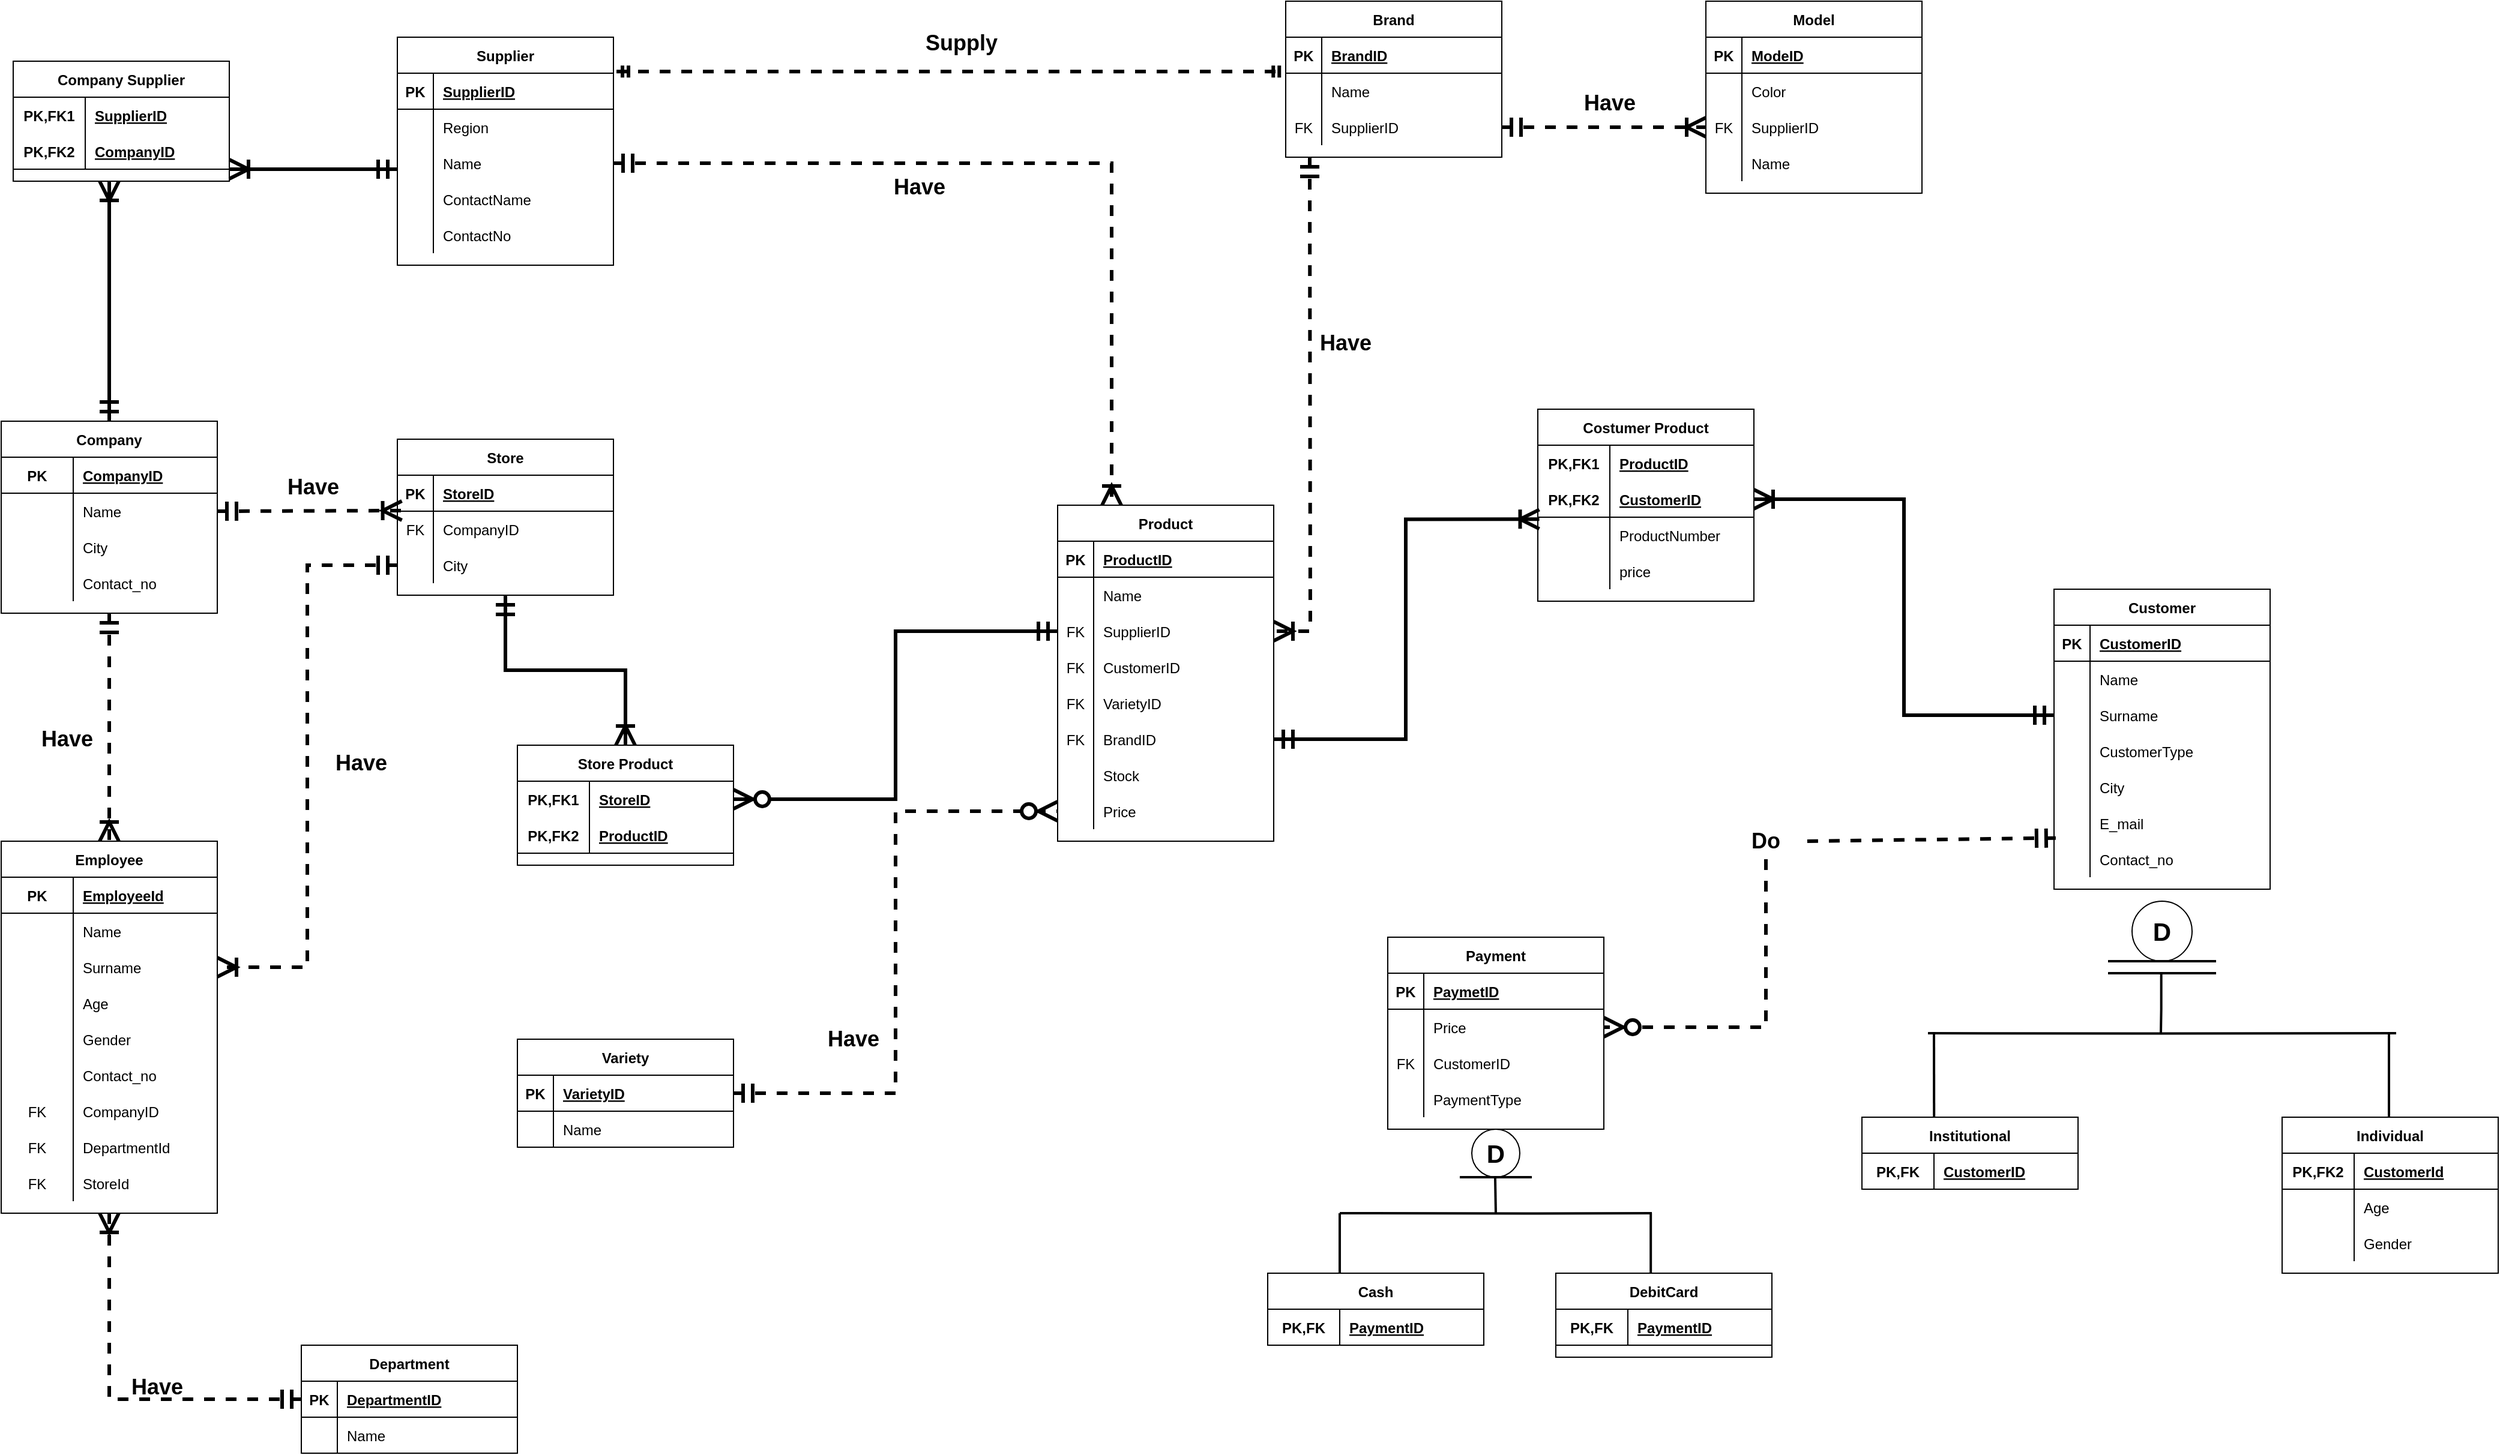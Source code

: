 <mxfile version="20.3.0" type="device"><diagram id="R2lEEEUBdFMjLlhIrx00" name="Page-1"><mxGraphModel dx="3350" dy="1713" grid="1" gridSize="10" guides="1" tooltips="0" connect="1" arrows="1" fold="1" page="1" pageScale="3" pageWidth="850" pageHeight="1100" math="0" shadow="0" extFonts="Permanent Marker^https://fonts.googleapis.com/css?family=Permanent+Marker"><root><mxCell id="0"/><mxCell id="1" parent="0"/><mxCell id="rwFyhW48scUaKiDRe-DY-18" value="Employee" style="shape=table;startSize=30;container=1;collapsible=1;childLayout=tableLayout;fixedRows=1;rowLines=0;fontStyle=1;align=center;resizeLast=1;" parent="1" vertex="1"><mxGeometry x="270" y="1260" width="180" height="310" as="geometry"><mxRectangle x="-640" y="2160" width="100" height="30" as="alternateBounds"/></mxGeometry></mxCell><mxCell id="rwFyhW48scUaKiDRe-DY-110" value="" style="shape=tableRow;horizontal=0;startSize=0;swimlaneHead=0;swimlaneBody=0;fillColor=none;collapsible=0;dropTarget=0;points=[[0,0.5],[1,0.5]];portConstraint=eastwest;top=0;left=0;right=0;bottom=1;" parent="rwFyhW48scUaKiDRe-DY-18" vertex="1"><mxGeometry y="30" width="180" height="30" as="geometry"/></mxCell><mxCell id="rwFyhW48scUaKiDRe-DY-111" value="PK" style="shape=partialRectangle;connectable=0;fillColor=none;top=0;left=0;bottom=0;right=0;fontStyle=1;overflow=hidden;" parent="rwFyhW48scUaKiDRe-DY-110" vertex="1"><mxGeometry width="60" height="30" as="geometry"><mxRectangle width="60" height="30" as="alternateBounds"/></mxGeometry></mxCell><mxCell id="rwFyhW48scUaKiDRe-DY-112" value="EmployeeId" style="shape=partialRectangle;connectable=0;fillColor=none;top=0;left=0;bottom=0;right=0;align=left;spacingLeft=6;fontStyle=5;overflow=hidden;" parent="rwFyhW48scUaKiDRe-DY-110" vertex="1"><mxGeometry x="60" width="120" height="30" as="geometry"><mxRectangle width="120" height="30" as="alternateBounds"/></mxGeometry></mxCell><mxCell id="rwFyhW48scUaKiDRe-DY-25" value="" style="shape=tableRow;horizontal=0;startSize=0;swimlaneHead=0;swimlaneBody=0;fillColor=none;collapsible=0;dropTarget=0;points=[[0,0.5],[1,0.5]];portConstraint=eastwest;top=0;left=0;right=0;bottom=0;" parent="rwFyhW48scUaKiDRe-DY-18" vertex="1"><mxGeometry y="60" width="180" height="30" as="geometry"/></mxCell><mxCell id="rwFyhW48scUaKiDRe-DY-26" value="" style="shape=partialRectangle;connectable=0;fillColor=none;top=0;left=0;bottom=0;right=0;editable=1;overflow=hidden;" parent="rwFyhW48scUaKiDRe-DY-25" vertex="1"><mxGeometry width="60" height="30" as="geometry"><mxRectangle width="60" height="30" as="alternateBounds"/></mxGeometry></mxCell><mxCell id="rwFyhW48scUaKiDRe-DY-27" value="Name" style="shape=partialRectangle;connectable=0;fillColor=none;top=0;left=0;bottom=0;right=0;align=left;spacingLeft=6;overflow=hidden;" parent="rwFyhW48scUaKiDRe-DY-25" vertex="1"><mxGeometry x="60" width="120" height="30" as="geometry"><mxRectangle width="120" height="30" as="alternateBounds"/></mxGeometry></mxCell><mxCell id="rwFyhW48scUaKiDRe-DY-28" value="" style="shape=tableRow;horizontal=0;startSize=0;swimlaneHead=0;swimlaneBody=0;fillColor=none;collapsible=0;dropTarget=0;points=[[0,0.5],[1,0.5]];portConstraint=eastwest;top=0;left=0;right=0;bottom=0;" parent="rwFyhW48scUaKiDRe-DY-18" vertex="1"><mxGeometry y="90" width="180" height="30" as="geometry"/></mxCell><mxCell id="rwFyhW48scUaKiDRe-DY-29" value="" style="shape=partialRectangle;connectable=0;fillColor=none;top=0;left=0;bottom=0;right=0;editable=1;overflow=hidden;" parent="rwFyhW48scUaKiDRe-DY-28" vertex="1"><mxGeometry width="60" height="30" as="geometry"><mxRectangle width="60" height="30" as="alternateBounds"/></mxGeometry></mxCell><mxCell id="rwFyhW48scUaKiDRe-DY-30" value="Surname" style="shape=partialRectangle;connectable=0;fillColor=none;top=0;left=0;bottom=0;right=0;align=left;spacingLeft=6;overflow=hidden;" parent="rwFyhW48scUaKiDRe-DY-28" vertex="1"><mxGeometry x="60" width="120" height="30" as="geometry"><mxRectangle width="120" height="30" as="alternateBounds"/></mxGeometry></mxCell><mxCell id="rwFyhW48scUaKiDRe-DY-60" value="" style="shape=tableRow;horizontal=0;startSize=0;swimlaneHead=0;swimlaneBody=0;fillColor=none;collapsible=0;dropTarget=0;points=[[0,0.5],[1,0.5]];portConstraint=eastwest;top=0;left=0;right=0;bottom=0;" parent="rwFyhW48scUaKiDRe-DY-18" vertex="1"><mxGeometry y="120" width="180" height="30" as="geometry"/></mxCell><mxCell id="rwFyhW48scUaKiDRe-DY-61" value="" style="shape=partialRectangle;connectable=0;fillColor=none;top=0;left=0;bottom=0;right=0;editable=1;overflow=hidden;" parent="rwFyhW48scUaKiDRe-DY-60" vertex="1"><mxGeometry width="60" height="30" as="geometry"><mxRectangle width="60" height="30" as="alternateBounds"/></mxGeometry></mxCell><mxCell id="rwFyhW48scUaKiDRe-DY-62" value="Age" style="shape=partialRectangle;connectable=0;fillColor=none;top=0;left=0;bottom=0;right=0;align=left;spacingLeft=6;overflow=hidden;" parent="rwFyhW48scUaKiDRe-DY-60" vertex="1"><mxGeometry x="60" width="120" height="30" as="geometry"><mxRectangle width="120" height="30" as="alternateBounds"/></mxGeometry></mxCell><mxCell id="rwFyhW48scUaKiDRe-DY-63" value="" style="shape=tableRow;horizontal=0;startSize=0;swimlaneHead=0;swimlaneBody=0;fillColor=none;collapsible=0;dropTarget=0;points=[[0,0.5],[1,0.5]];portConstraint=eastwest;top=0;left=0;right=0;bottom=0;" parent="rwFyhW48scUaKiDRe-DY-18" vertex="1"><mxGeometry y="150" width="180" height="30" as="geometry"/></mxCell><mxCell id="rwFyhW48scUaKiDRe-DY-64" value="" style="shape=partialRectangle;connectable=0;fillColor=none;top=0;left=0;bottom=0;right=0;editable=1;overflow=hidden;" parent="rwFyhW48scUaKiDRe-DY-63" vertex="1"><mxGeometry width="60" height="30" as="geometry"><mxRectangle width="60" height="30" as="alternateBounds"/></mxGeometry></mxCell><mxCell id="rwFyhW48scUaKiDRe-DY-65" value="Gender" style="shape=partialRectangle;connectable=0;fillColor=none;top=0;left=0;bottom=0;right=0;align=left;spacingLeft=6;overflow=hidden;" parent="rwFyhW48scUaKiDRe-DY-63" vertex="1"><mxGeometry x="60" width="120" height="30" as="geometry"><mxRectangle width="120" height="30" as="alternateBounds"/></mxGeometry></mxCell><mxCell id="rwFyhW48scUaKiDRe-DY-66" value="" style="shape=tableRow;horizontal=0;startSize=0;swimlaneHead=0;swimlaneBody=0;fillColor=none;collapsible=0;dropTarget=0;points=[[0,0.5],[1,0.5]];portConstraint=eastwest;top=0;left=0;right=0;bottom=0;" parent="rwFyhW48scUaKiDRe-DY-18" vertex="1"><mxGeometry y="180" width="180" height="30" as="geometry"/></mxCell><mxCell id="rwFyhW48scUaKiDRe-DY-67" value="" style="shape=partialRectangle;connectable=0;fillColor=none;top=0;left=0;bottom=0;right=0;editable=1;overflow=hidden;" parent="rwFyhW48scUaKiDRe-DY-66" vertex="1"><mxGeometry width="60" height="30" as="geometry"><mxRectangle width="60" height="30" as="alternateBounds"/></mxGeometry></mxCell><mxCell id="rwFyhW48scUaKiDRe-DY-68" value="Contact_no" style="shape=partialRectangle;connectable=0;fillColor=none;top=0;left=0;bottom=0;right=0;align=left;spacingLeft=6;overflow=hidden;" parent="rwFyhW48scUaKiDRe-DY-66" vertex="1"><mxGeometry x="60" width="120" height="30" as="geometry"><mxRectangle width="120" height="30" as="alternateBounds"/></mxGeometry></mxCell><mxCell id="rwFyhW48scUaKiDRe-DY-69" value="" style="shape=tableRow;horizontal=0;startSize=0;swimlaneHead=0;swimlaneBody=0;fillColor=none;collapsible=0;dropTarget=0;points=[[0,0.5],[1,0.5]];portConstraint=eastwest;top=0;left=0;right=0;bottom=0;" parent="rwFyhW48scUaKiDRe-DY-18" vertex="1"><mxGeometry y="210" width="180" height="30" as="geometry"/></mxCell><mxCell id="rwFyhW48scUaKiDRe-DY-70" value="FK" style="shape=partialRectangle;connectable=0;fillColor=none;top=0;left=0;bottom=0;right=0;editable=1;overflow=hidden;" parent="rwFyhW48scUaKiDRe-DY-69" vertex="1"><mxGeometry width="60" height="30" as="geometry"><mxRectangle width="60" height="30" as="alternateBounds"/></mxGeometry></mxCell><mxCell id="rwFyhW48scUaKiDRe-DY-71" value="CompanyID" style="shape=partialRectangle;connectable=0;fillColor=none;top=0;left=0;bottom=0;right=0;align=left;spacingLeft=6;overflow=hidden;" parent="rwFyhW48scUaKiDRe-DY-69" vertex="1"><mxGeometry x="60" width="120" height="30" as="geometry"><mxRectangle width="120" height="30" as="alternateBounds"/></mxGeometry></mxCell><mxCell id="rwFyhW48scUaKiDRe-DY-72" value="" style="shape=tableRow;horizontal=0;startSize=0;swimlaneHead=0;swimlaneBody=0;fillColor=none;collapsible=0;dropTarget=0;points=[[0,0.5],[1,0.5]];portConstraint=eastwest;top=0;left=0;right=0;bottom=0;" parent="rwFyhW48scUaKiDRe-DY-18" vertex="1"><mxGeometry y="240" width="180" height="30" as="geometry"/></mxCell><mxCell id="rwFyhW48scUaKiDRe-DY-73" value="FK" style="shape=partialRectangle;connectable=0;fillColor=none;top=0;left=0;bottom=0;right=0;editable=1;overflow=hidden;" parent="rwFyhW48scUaKiDRe-DY-72" vertex="1"><mxGeometry width="60" height="30" as="geometry"><mxRectangle width="60" height="30" as="alternateBounds"/></mxGeometry></mxCell><mxCell id="rwFyhW48scUaKiDRe-DY-74" value="DepartmentId" style="shape=partialRectangle;connectable=0;fillColor=none;top=0;left=0;bottom=0;right=0;align=left;spacingLeft=6;overflow=hidden;" parent="rwFyhW48scUaKiDRe-DY-72" vertex="1"><mxGeometry x="60" width="120" height="30" as="geometry"><mxRectangle width="120" height="30" as="alternateBounds"/></mxGeometry></mxCell><mxCell id="rwFyhW48scUaKiDRe-DY-75" value="" style="shape=tableRow;horizontal=0;startSize=0;swimlaneHead=0;swimlaneBody=0;fillColor=none;collapsible=0;dropTarget=0;points=[[0,0.5],[1,0.5]];portConstraint=eastwest;top=0;left=0;right=0;bottom=0;" parent="rwFyhW48scUaKiDRe-DY-18" vertex="1"><mxGeometry y="270" width="180" height="30" as="geometry"/></mxCell><mxCell id="rwFyhW48scUaKiDRe-DY-76" value="FK" style="shape=partialRectangle;connectable=0;fillColor=none;top=0;left=0;bottom=0;right=0;editable=1;overflow=hidden;" parent="rwFyhW48scUaKiDRe-DY-75" vertex="1"><mxGeometry width="60" height="30" as="geometry"><mxRectangle width="60" height="30" as="alternateBounds"/></mxGeometry></mxCell><mxCell id="rwFyhW48scUaKiDRe-DY-77" value="StoreId" style="shape=partialRectangle;connectable=0;fillColor=none;top=0;left=0;bottom=0;right=0;align=left;spacingLeft=6;overflow=hidden;" parent="rwFyhW48scUaKiDRe-DY-75" vertex="1"><mxGeometry x="60" width="120" height="30" as="geometry"><mxRectangle width="120" height="30" as="alternateBounds"/></mxGeometry></mxCell><mxCell id="rwFyhW48scUaKiDRe-DY-41" value="Company" style="shape=table;startSize=30;container=1;collapsible=1;childLayout=tableLayout;fixedRows=1;rowLines=0;fontStyle=1;align=center;resizeLast=1;" parent="1" vertex="1"><mxGeometry x="270" y="910" width="180" height="160" as="geometry"><mxRectangle x="-860" y="2160" width="100" height="30" as="alternateBounds"/></mxGeometry></mxCell><mxCell id="rwFyhW48scUaKiDRe-DY-104" value="" style="shape=tableRow;horizontal=0;startSize=0;swimlaneHead=0;swimlaneBody=0;fillColor=none;collapsible=0;dropTarget=0;points=[[0,0.5],[1,0.5]];portConstraint=eastwest;top=0;left=0;right=0;bottom=1;" parent="rwFyhW48scUaKiDRe-DY-41" vertex="1"><mxGeometry y="30" width="180" height="30" as="geometry"/></mxCell><mxCell id="rwFyhW48scUaKiDRe-DY-105" value="PK" style="shape=partialRectangle;connectable=0;fillColor=none;top=0;left=0;bottom=0;right=0;fontStyle=1;overflow=hidden;" parent="rwFyhW48scUaKiDRe-DY-104" vertex="1"><mxGeometry width="60" height="30" as="geometry"><mxRectangle width="60" height="30" as="alternateBounds"/></mxGeometry></mxCell><mxCell id="rwFyhW48scUaKiDRe-DY-106" value="CompanyID" style="shape=partialRectangle;connectable=0;fillColor=none;top=0;left=0;bottom=0;right=0;align=left;spacingLeft=6;fontStyle=5;overflow=hidden;" parent="rwFyhW48scUaKiDRe-DY-104" vertex="1"><mxGeometry x="60" width="120" height="30" as="geometry"><mxRectangle width="120" height="30" as="alternateBounds"/></mxGeometry></mxCell><mxCell id="rwFyhW48scUaKiDRe-DY-45" value="" style="shape=tableRow;horizontal=0;startSize=0;swimlaneHead=0;swimlaneBody=0;fillColor=none;collapsible=0;dropTarget=0;points=[[0,0.5],[1,0.5]];portConstraint=eastwest;top=0;left=0;right=0;bottom=0;" parent="rwFyhW48scUaKiDRe-DY-41" vertex="1"><mxGeometry y="60" width="180" height="30" as="geometry"/></mxCell><mxCell id="rwFyhW48scUaKiDRe-DY-46" value="" style="shape=partialRectangle;connectable=0;fillColor=none;top=0;left=0;bottom=0;right=0;editable=1;overflow=hidden;" parent="rwFyhW48scUaKiDRe-DY-45" vertex="1"><mxGeometry width="60" height="30" as="geometry"><mxRectangle width="60" height="30" as="alternateBounds"/></mxGeometry></mxCell><mxCell id="rwFyhW48scUaKiDRe-DY-47" value="Name" style="shape=partialRectangle;connectable=0;fillColor=none;top=0;left=0;bottom=0;right=0;align=left;spacingLeft=6;overflow=hidden;" parent="rwFyhW48scUaKiDRe-DY-45" vertex="1"><mxGeometry x="60" width="120" height="30" as="geometry"><mxRectangle width="120" height="30" as="alternateBounds"/></mxGeometry></mxCell><mxCell id="rwFyhW48scUaKiDRe-DY-51" value="" style="shape=tableRow;horizontal=0;startSize=0;swimlaneHead=0;swimlaneBody=0;fillColor=none;collapsible=0;dropTarget=0;points=[[0,0.5],[1,0.5]];portConstraint=eastwest;top=0;left=0;right=0;bottom=0;" parent="rwFyhW48scUaKiDRe-DY-41" vertex="1"><mxGeometry y="90" width="180" height="30" as="geometry"/></mxCell><mxCell id="rwFyhW48scUaKiDRe-DY-52" value="" style="shape=partialRectangle;connectable=0;fillColor=none;top=0;left=0;bottom=0;right=0;editable=1;overflow=hidden;" parent="rwFyhW48scUaKiDRe-DY-51" vertex="1"><mxGeometry width="60" height="30" as="geometry"><mxRectangle width="60" height="30" as="alternateBounds"/></mxGeometry></mxCell><mxCell id="rwFyhW48scUaKiDRe-DY-53" value="City" style="shape=partialRectangle;connectable=0;fillColor=none;top=0;left=0;bottom=0;right=0;align=left;spacingLeft=6;overflow=hidden;" parent="rwFyhW48scUaKiDRe-DY-51" vertex="1"><mxGeometry x="60" width="120" height="30" as="geometry"><mxRectangle width="120" height="30" as="alternateBounds"/></mxGeometry></mxCell><mxCell id="rwFyhW48scUaKiDRe-DY-48" value="" style="shape=tableRow;horizontal=0;startSize=0;swimlaneHead=0;swimlaneBody=0;fillColor=none;collapsible=0;dropTarget=0;points=[[0,0.5],[1,0.5]];portConstraint=eastwest;top=0;left=0;right=0;bottom=0;" parent="rwFyhW48scUaKiDRe-DY-41" vertex="1"><mxGeometry y="120" width="180" height="30" as="geometry"/></mxCell><mxCell id="rwFyhW48scUaKiDRe-DY-49" value="" style="shape=partialRectangle;connectable=0;fillColor=none;top=0;left=0;bottom=0;right=0;editable=1;overflow=hidden;" parent="rwFyhW48scUaKiDRe-DY-48" vertex="1"><mxGeometry width="60" height="30" as="geometry"><mxRectangle width="60" height="30" as="alternateBounds"/></mxGeometry></mxCell><mxCell id="rwFyhW48scUaKiDRe-DY-50" value="Contact_no" style="shape=partialRectangle;connectable=0;fillColor=none;top=0;left=0;bottom=0;right=0;align=left;spacingLeft=6;overflow=hidden;" parent="rwFyhW48scUaKiDRe-DY-48" vertex="1"><mxGeometry x="60" width="120" height="30" as="geometry"><mxRectangle width="120" height="30" as="alternateBounds"/></mxGeometry></mxCell><mxCell id="rwFyhW48scUaKiDRe-DY-78" value="Store" style="shape=table;startSize=30;container=1;collapsible=1;childLayout=tableLayout;fixedRows=1;rowLines=0;fontStyle=1;align=center;resizeLast=1;strokeWidth=1;" parent="1" vertex="1"><mxGeometry x="600" y="925" width="180" height="130" as="geometry"><mxRectangle x="-360" y="2160" width="70" height="30" as="alternateBounds"/></mxGeometry></mxCell><mxCell id="rwFyhW48scUaKiDRe-DY-79" value="" style="shape=tableRow;horizontal=0;startSize=0;swimlaneHead=0;swimlaneBody=0;fillColor=none;collapsible=0;dropTarget=0;points=[[0,0.5],[1,0.5]];portConstraint=eastwest;top=0;left=0;right=0;bottom=1;" parent="rwFyhW48scUaKiDRe-DY-78" vertex="1"><mxGeometry y="30" width="180" height="30" as="geometry"/></mxCell><mxCell id="rwFyhW48scUaKiDRe-DY-80" value="PK" style="shape=partialRectangle;connectable=0;fillColor=none;top=0;left=0;bottom=0;right=0;fontStyle=1;overflow=hidden;" parent="rwFyhW48scUaKiDRe-DY-79" vertex="1"><mxGeometry width="30" height="30" as="geometry"><mxRectangle width="30" height="30" as="alternateBounds"/></mxGeometry></mxCell><mxCell id="rwFyhW48scUaKiDRe-DY-81" value="StoreID" style="shape=partialRectangle;connectable=0;fillColor=none;top=0;left=0;bottom=0;right=0;align=left;spacingLeft=6;fontStyle=5;overflow=hidden;" parent="rwFyhW48scUaKiDRe-DY-79" vertex="1"><mxGeometry x="30" width="150" height="30" as="geometry"><mxRectangle width="150" height="30" as="alternateBounds"/></mxGeometry></mxCell><mxCell id="rwFyhW48scUaKiDRe-DY-82" value="" style="shape=tableRow;horizontal=0;startSize=0;swimlaneHead=0;swimlaneBody=0;fillColor=none;collapsible=0;dropTarget=0;points=[[0,0.5],[1,0.5]];portConstraint=eastwest;top=0;left=0;right=0;bottom=0;" parent="rwFyhW48scUaKiDRe-DY-78" vertex="1"><mxGeometry y="60" width="180" height="30" as="geometry"/></mxCell><mxCell id="rwFyhW48scUaKiDRe-DY-83" value="FK" style="shape=partialRectangle;connectable=0;fillColor=none;top=0;left=0;bottom=0;right=0;editable=1;overflow=hidden;" parent="rwFyhW48scUaKiDRe-DY-82" vertex="1"><mxGeometry width="30" height="30" as="geometry"><mxRectangle width="30" height="30" as="alternateBounds"/></mxGeometry></mxCell><mxCell id="rwFyhW48scUaKiDRe-DY-84" value="CompanyID" style="shape=partialRectangle;connectable=0;fillColor=none;top=0;left=0;bottom=0;right=0;align=left;spacingLeft=6;overflow=hidden;" parent="rwFyhW48scUaKiDRe-DY-82" vertex="1"><mxGeometry x="30" width="150" height="30" as="geometry"><mxRectangle width="150" height="30" as="alternateBounds"/></mxGeometry></mxCell><mxCell id="rwFyhW48scUaKiDRe-DY-85" value="" style="shape=tableRow;horizontal=0;startSize=0;swimlaneHead=0;swimlaneBody=0;fillColor=none;collapsible=0;dropTarget=0;points=[[0,0.5],[1,0.5]];portConstraint=eastwest;top=0;left=0;right=0;bottom=0;" parent="rwFyhW48scUaKiDRe-DY-78" vertex="1"><mxGeometry y="90" width="180" height="30" as="geometry"/></mxCell><mxCell id="rwFyhW48scUaKiDRe-DY-86" value="" style="shape=partialRectangle;connectable=0;fillColor=none;top=0;left=0;bottom=0;right=0;editable=1;overflow=hidden;" parent="rwFyhW48scUaKiDRe-DY-85" vertex="1"><mxGeometry width="30" height="30" as="geometry"><mxRectangle width="30" height="30" as="alternateBounds"/></mxGeometry></mxCell><mxCell id="rwFyhW48scUaKiDRe-DY-87" value="City" style="shape=partialRectangle;connectable=0;fillColor=none;top=0;left=0;bottom=0;right=0;align=left;spacingLeft=6;overflow=hidden;" parent="rwFyhW48scUaKiDRe-DY-85" vertex="1"><mxGeometry x="30" width="150" height="30" as="geometry"><mxRectangle width="150" height="30" as="alternateBounds"/></mxGeometry></mxCell><mxCell id="rwFyhW48scUaKiDRe-DY-91" value="Brand" style="shape=table;startSize=30;container=1;collapsible=1;childLayout=tableLayout;fixedRows=1;rowLines=0;fontStyle=1;align=center;resizeLast=1;" parent="1" vertex="1"><mxGeometry x="1340" y="560" width="180" height="130" as="geometry"><mxRectangle x="-360" y="2340" width="80" height="30" as="alternateBounds"/></mxGeometry></mxCell><mxCell id="rwFyhW48scUaKiDRe-DY-92" value="" style="shape=tableRow;horizontal=0;startSize=0;swimlaneHead=0;swimlaneBody=0;fillColor=none;collapsible=0;dropTarget=0;points=[[0,0.5],[1,0.5]];portConstraint=eastwest;top=0;left=0;right=0;bottom=1;" parent="rwFyhW48scUaKiDRe-DY-91" vertex="1"><mxGeometry y="30" width="180" height="30" as="geometry"/></mxCell><mxCell id="rwFyhW48scUaKiDRe-DY-93" value="PK" style="shape=partialRectangle;connectable=0;fillColor=none;top=0;left=0;bottom=0;right=0;fontStyle=1;overflow=hidden;" parent="rwFyhW48scUaKiDRe-DY-92" vertex="1"><mxGeometry width="30" height="30" as="geometry"><mxRectangle width="30" height="30" as="alternateBounds"/></mxGeometry></mxCell><mxCell id="rwFyhW48scUaKiDRe-DY-94" value="BrandID" style="shape=partialRectangle;connectable=0;fillColor=none;top=0;left=0;bottom=0;right=0;align=left;spacingLeft=6;fontStyle=5;overflow=hidden;" parent="rwFyhW48scUaKiDRe-DY-92" vertex="1"><mxGeometry x="30" width="150" height="30" as="geometry"><mxRectangle width="150" height="30" as="alternateBounds"/></mxGeometry></mxCell><mxCell id="rwFyhW48scUaKiDRe-DY-95" value="" style="shape=tableRow;horizontal=0;startSize=0;swimlaneHead=0;swimlaneBody=0;fillColor=none;collapsible=0;dropTarget=0;points=[[0,0.5],[1,0.5]];portConstraint=eastwest;top=0;left=0;right=0;bottom=0;" parent="rwFyhW48scUaKiDRe-DY-91" vertex="1"><mxGeometry y="60" width="180" height="30" as="geometry"/></mxCell><mxCell id="rwFyhW48scUaKiDRe-DY-96" value="" style="shape=partialRectangle;connectable=0;fillColor=none;top=0;left=0;bottom=0;right=0;editable=1;overflow=hidden;" parent="rwFyhW48scUaKiDRe-DY-95" vertex="1"><mxGeometry width="30" height="30" as="geometry"><mxRectangle width="30" height="30" as="alternateBounds"/></mxGeometry></mxCell><mxCell id="rwFyhW48scUaKiDRe-DY-97" value="Name" style="shape=partialRectangle;connectable=0;fillColor=none;top=0;left=0;bottom=0;right=0;align=left;spacingLeft=6;overflow=hidden;" parent="rwFyhW48scUaKiDRe-DY-95" vertex="1"><mxGeometry x="30" width="150" height="30" as="geometry"><mxRectangle width="150" height="30" as="alternateBounds"/></mxGeometry></mxCell><mxCell id="rwFyhW48scUaKiDRe-DY-118" value="" style="shape=tableRow;horizontal=0;startSize=0;swimlaneHead=0;swimlaneBody=0;fillColor=none;collapsible=0;dropTarget=0;points=[[0,0.5],[1,0.5]];portConstraint=eastwest;top=0;left=0;right=0;bottom=0;" parent="rwFyhW48scUaKiDRe-DY-91" vertex="1"><mxGeometry y="90" width="180" height="30" as="geometry"/></mxCell><mxCell id="rwFyhW48scUaKiDRe-DY-119" value="FK" style="shape=partialRectangle;connectable=0;fillColor=none;top=0;left=0;bottom=0;right=0;fontStyle=0;overflow=hidden;" parent="rwFyhW48scUaKiDRe-DY-118" vertex="1"><mxGeometry width="30" height="30" as="geometry"><mxRectangle width="30" height="30" as="alternateBounds"/></mxGeometry></mxCell><mxCell id="rwFyhW48scUaKiDRe-DY-120" value="SupplierID" style="shape=partialRectangle;connectable=0;fillColor=none;top=0;left=0;bottom=0;right=0;align=left;spacingLeft=6;fontStyle=0;overflow=hidden;" parent="rwFyhW48scUaKiDRe-DY-118" vertex="1"><mxGeometry x="30" width="150" height="30" as="geometry"><mxRectangle width="150" height="30" as="alternateBounds"/></mxGeometry></mxCell><mxCell id="rwFyhW48scUaKiDRe-DY-121" value="Model" style="shape=table;startSize=30;container=1;collapsible=1;childLayout=tableLayout;fixedRows=1;rowLines=0;fontStyle=1;align=center;resizeLast=1;" parent="1" vertex="1"><mxGeometry x="1690" y="560" width="180" height="160" as="geometry"/></mxCell><mxCell id="rwFyhW48scUaKiDRe-DY-122" value="" style="shape=tableRow;horizontal=0;startSize=0;swimlaneHead=0;swimlaneBody=0;fillColor=none;collapsible=0;dropTarget=0;points=[[0,0.5],[1,0.5]];portConstraint=eastwest;top=0;left=0;right=0;bottom=1;" parent="rwFyhW48scUaKiDRe-DY-121" vertex="1"><mxGeometry y="30" width="180" height="30" as="geometry"/></mxCell><mxCell id="rwFyhW48scUaKiDRe-DY-123" value="PK" style="shape=partialRectangle;connectable=0;fillColor=none;top=0;left=0;bottom=0;right=0;fontStyle=1;overflow=hidden;" parent="rwFyhW48scUaKiDRe-DY-122" vertex="1"><mxGeometry width="30" height="30" as="geometry"><mxRectangle width="30" height="30" as="alternateBounds"/></mxGeometry></mxCell><mxCell id="rwFyhW48scUaKiDRe-DY-124" value="ModeID" style="shape=partialRectangle;connectable=0;fillColor=none;top=0;left=0;bottom=0;right=0;align=left;spacingLeft=6;fontStyle=5;overflow=hidden;" parent="rwFyhW48scUaKiDRe-DY-122" vertex="1"><mxGeometry x="30" width="150" height="30" as="geometry"><mxRectangle width="150" height="30" as="alternateBounds"/></mxGeometry></mxCell><mxCell id="rwFyhW48scUaKiDRe-DY-125" value="" style="shape=tableRow;horizontal=0;startSize=0;swimlaneHead=0;swimlaneBody=0;fillColor=none;collapsible=0;dropTarget=0;points=[[0,0.5],[1,0.5]];portConstraint=eastwest;top=0;left=0;right=0;bottom=0;" parent="rwFyhW48scUaKiDRe-DY-121" vertex="1"><mxGeometry y="60" width="180" height="30" as="geometry"/></mxCell><mxCell id="rwFyhW48scUaKiDRe-DY-126" value="" style="shape=partialRectangle;connectable=0;fillColor=none;top=0;left=0;bottom=0;right=0;editable=1;overflow=hidden;" parent="rwFyhW48scUaKiDRe-DY-125" vertex="1"><mxGeometry width="30" height="30" as="geometry"><mxRectangle width="30" height="30" as="alternateBounds"/></mxGeometry></mxCell><mxCell id="rwFyhW48scUaKiDRe-DY-127" value="Color" style="shape=partialRectangle;connectable=0;fillColor=none;top=0;left=0;bottom=0;right=0;align=left;spacingLeft=6;overflow=hidden;" parent="rwFyhW48scUaKiDRe-DY-125" vertex="1"><mxGeometry x="30" width="150" height="30" as="geometry"><mxRectangle width="150" height="30" as="alternateBounds"/></mxGeometry></mxCell><mxCell id="4rrB_kIg-S5pCdrMtLtT-13" value="" style="shape=tableRow;horizontal=0;startSize=0;swimlaneHead=0;swimlaneBody=0;fillColor=none;collapsible=0;dropTarget=0;points=[[0,0.5],[1,0.5]];portConstraint=eastwest;top=0;left=0;right=0;bottom=0;" parent="rwFyhW48scUaKiDRe-DY-121" vertex="1"><mxGeometry y="90" width="180" height="30" as="geometry"/></mxCell><mxCell id="4rrB_kIg-S5pCdrMtLtT-14" value="FK" style="shape=partialRectangle;connectable=0;fillColor=none;top=0;left=0;bottom=0;right=0;editable=1;overflow=hidden;" parent="4rrB_kIg-S5pCdrMtLtT-13" vertex="1"><mxGeometry width="30" height="30" as="geometry"><mxRectangle width="30" height="30" as="alternateBounds"/></mxGeometry></mxCell><mxCell id="4rrB_kIg-S5pCdrMtLtT-15" value="SupplierID" style="shape=partialRectangle;connectable=0;fillColor=none;top=0;left=0;bottom=0;right=0;align=left;spacingLeft=6;overflow=hidden;" parent="4rrB_kIg-S5pCdrMtLtT-13" vertex="1"><mxGeometry x="30" width="150" height="30" as="geometry"><mxRectangle width="150" height="30" as="alternateBounds"/></mxGeometry></mxCell><mxCell id="rwFyhW48scUaKiDRe-DY-131" value="" style="shape=tableRow;horizontal=0;startSize=0;swimlaneHead=0;swimlaneBody=0;fillColor=none;collapsible=0;dropTarget=0;points=[[0,0.5],[1,0.5]];portConstraint=eastwest;top=0;left=0;right=0;bottom=0;" parent="rwFyhW48scUaKiDRe-DY-121" vertex="1"><mxGeometry y="120" width="180" height="30" as="geometry"/></mxCell><mxCell id="rwFyhW48scUaKiDRe-DY-132" value="" style="shape=partialRectangle;connectable=0;fillColor=none;top=0;left=0;bottom=0;right=0;editable=1;overflow=hidden;" parent="rwFyhW48scUaKiDRe-DY-131" vertex="1"><mxGeometry width="30" height="30" as="geometry"><mxRectangle width="30" height="30" as="alternateBounds"/></mxGeometry></mxCell><mxCell id="rwFyhW48scUaKiDRe-DY-133" value="Name " style="shape=partialRectangle;connectable=0;fillColor=none;top=0;left=0;bottom=0;right=0;align=left;spacingLeft=6;overflow=hidden;" parent="rwFyhW48scUaKiDRe-DY-131" vertex="1"><mxGeometry x="30" width="150" height="30" as="geometry"><mxRectangle width="150" height="30" as="alternateBounds"/></mxGeometry></mxCell><mxCell id="rwFyhW48scUaKiDRe-DY-134" value="Supplier" style="shape=table;startSize=30;container=1;collapsible=1;childLayout=tableLayout;fixedRows=1;rowLines=0;fontStyle=1;align=center;resizeLast=1;" parent="1" vertex="1"><mxGeometry x="600" y="590" width="180" height="190" as="geometry"/></mxCell><mxCell id="rwFyhW48scUaKiDRe-DY-135" value="" style="shape=tableRow;horizontal=0;startSize=0;swimlaneHead=0;swimlaneBody=0;fillColor=none;collapsible=0;dropTarget=0;points=[[0,0.5],[1,0.5]];portConstraint=eastwest;top=0;left=0;right=0;bottom=1;" parent="rwFyhW48scUaKiDRe-DY-134" vertex="1"><mxGeometry y="30" width="180" height="30" as="geometry"/></mxCell><mxCell id="rwFyhW48scUaKiDRe-DY-136" value="PK" style="shape=partialRectangle;connectable=0;fillColor=none;top=0;left=0;bottom=0;right=0;fontStyle=1;overflow=hidden;" parent="rwFyhW48scUaKiDRe-DY-135" vertex="1"><mxGeometry width="30" height="30" as="geometry"><mxRectangle width="30" height="30" as="alternateBounds"/></mxGeometry></mxCell><mxCell id="rwFyhW48scUaKiDRe-DY-137" value="SupplierID" style="shape=partialRectangle;connectable=0;fillColor=none;top=0;left=0;bottom=0;right=0;align=left;spacingLeft=6;fontStyle=5;overflow=hidden;" parent="rwFyhW48scUaKiDRe-DY-135" vertex="1"><mxGeometry x="30" width="150" height="30" as="geometry"><mxRectangle width="150" height="30" as="alternateBounds"/></mxGeometry></mxCell><mxCell id="rwFyhW48scUaKiDRe-DY-138" value="" style="shape=tableRow;horizontal=0;startSize=0;swimlaneHead=0;swimlaneBody=0;fillColor=none;collapsible=0;dropTarget=0;points=[[0,0.5],[1,0.5]];portConstraint=eastwest;top=0;left=0;right=0;bottom=0;" parent="rwFyhW48scUaKiDRe-DY-134" vertex="1"><mxGeometry y="60" width="180" height="30" as="geometry"/></mxCell><mxCell id="rwFyhW48scUaKiDRe-DY-139" value="" style="shape=partialRectangle;connectable=0;fillColor=none;top=0;left=0;bottom=0;right=0;editable=1;overflow=hidden;" parent="rwFyhW48scUaKiDRe-DY-138" vertex="1"><mxGeometry width="30" height="30" as="geometry"><mxRectangle width="30" height="30" as="alternateBounds"/></mxGeometry></mxCell><mxCell id="rwFyhW48scUaKiDRe-DY-140" value="Region" style="shape=partialRectangle;connectable=0;fillColor=none;top=0;left=0;bottom=0;right=0;align=left;spacingLeft=6;overflow=hidden;" parent="rwFyhW48scUaKiDRe-DY-138" vertex="1"><mxGeometry x="30" width="150" height="30" as="geometry"><mxRectangle width="150" height="30" as="alternateBounds"/></mxGeometry></mxCell><mxCell id="rwFyhW48scUaKiDRe-DY-141" value="" style="shape=tableRow;horizontal=0;startSize=0;swimlaneHead=0;swimlaneBody=0;fillColor=none;collapsible=0;dropTarget=0;points=[[0,0.5],[1,0.5]];portConstraint=eastwest;top=0;left=0;right=0;bottom=0;" parent="rwFyhW48scUaKiDRe-DY-134" vertex="1"><mxGeometry y="90" width="180" height="30" as="geometry"/></mxCell><mxCell id="rwFyhW48scUaKiDRe-DY-142" value="" style="shape=partialRectangle;connectable=0;fillColor=none;top=0;left=0;bottom=0;right=0;editable=1;overflow=hidden;" parent="rwFyhW48scUaKiDRe-DY-141" vertex="1"><mxGeometry width="30" height="30" as="geometry"><mxRectangle width="30" height="30" as="alternateBounds"/></mxGeometry></mxCell><mxCell id="rwFyhW48scUaKiDRe-DY-143" value="Name" style="shape=partialRectangle;connectable=0;fillColor=none;top=0;left=0;bottom=0;right=0;align=left;spacingLeft=6;overflow=hidden;" parent="rwFyhW48scUaKiDRe-DY-141" vertex="1"><mxGeometry x="30" width="150" height="30" as="geometry"><mxRectangle width="150" height="30" as="alternateBounds"/></mxGeometry></mxCell><mxCell id="rwFyhW48scUaKiDRe-DY-144" value="" style="shape=tableRow;horizontal=0;startSize=0;swimlaneHead=0;swimlaneBody=0;fillColor=none;collapsible=0;dropTarget=0;points=[[0,0.5],[1,0.5]];portConstraint=eastwest;top=0;left=0;right=0;bottom=0;" parent="rwFyhW48scUaKiDRe-DY-134" vertex="1"><mxGeometry y="120" width="180" height="30" as="geometry"/></mxCell><mxCell id="rwFyhW48scUaKiDRe-DY-145" value="" style="shape=partialRectangle;connectable=0;fillColor=none;top=0;left=0;bottom=0;right=0;editable=1;overflow=hidden;" parent="rwFyhW48scUaKiDRe-DY-144" vertex="1"><mxGeometry width="30" height="30" as="geometry"><mxRectangle width="30" height="30" as="alternateBounds"/></mxGeometry></mxCell><mxCell id="rwFyhW48scUaKiDRe-DY-146" value="ContactName" style="shape=partialRectangle;connectable=0;fillColor=none;top=0;left=0;bottom=0;right=0;align=left;spacingLeft=6;overflow=hidden;" parent="rwFyhW48scUaKiDRe-DY-144" vertex="1"><mxGeometry x="30" width="150" height="30" as="geometry"><mxRectangle width="150" height="30" as="alternateBounds"/></mxGeometry></mxCell><mxCell id="rwFyhW48scUaKiDRe-DY-153" value="" style="shape=tableRow;horizontal=0;startSize=0;swimlaneHead=0;swimlaneBody=0;fillColor=none;collapsible=0;dropTarget=0;points=[[0,0.5],[1,0.5]];portConstraint=eastwest;top=0;left=0;right=0;bottom=0;" parent="rwFyhW48scUaKiDRe-DY-134" vertex="1"><mxGeometry y="150" width="180" height="30" as="geometry"/></mxCell><mxCell id="rwFyhW48scUaKiDRe-DY-154" value="" style="shape=partialRectangle;connectable=0;fillColor=none;top=0;left=0;bottom=0;right=0;editable=1;overflow=hidden;" parent="rwFyhW48scUaKiDRe-DY-153" vertex="1"><mxGeometry width="30" height="30" as="geometry"><mxRectangle width="30" height="30" as="alternateBounds"/></mxGeometry></mxCell><mxCell id="rwFyhW48scUaKiDRe-DY-155" value="ContactNo" style="shape=partialRectangle;connectable=0;fillColor=none;top=0;left=0;bottom=0;right=0;align=left;spacingLeft=6;overflow=hidden;" parent="rwFyhW48scUaKiDRe-DY-153" vertex="1"><mxGeometry x="30" width="150" height="30" as="geometry"><mxRectangle width="150" height="30" as="alternateBounds"/></mxGeometry></mxCell><mxCell id="rwFyhW48scUaKiDRe-DY-156" value="Variety" style="shape=table;startSize=30;container=1;collapsible=1;childLayout=tableLayout;fixedRows=1;rowLines=0;fontStyle=1;align=center;resizeLast=1;" parent="1" vertex="1"><mxGeometry x="700" y="1425" width="180" height="90" as="geometry"/></mxCell><mxCell id="rwFyhW48scUaKiDRe-DY-157" value="" style="shape=tableRow;horizontal=0;startSize=0;swimlaneHead=0;swimlaneBody=0;fillColor=none;collapsible=0;dropTarget=0;points=[[0,0.5],[1,0.5]];portConstraint=eastwest;top=0;left=0;right=0;bottom=1;" parent="rwFyhW48scUaKiDRe-DY-156" vertex="1"><mxGeometry y="30" width="180" height="30" as="geometry"/></mxCell><mxCell id="rwFyhW48scUaKiDRe-DY-158" value="PK" style="shape=partialRectangle;connectable=0;fillColor=none;top=0;left=0;bottom=0;right=0;fontStyle=1;overflow=hidden;" parent="rwFyhW48scUaKiDRe-DY-157" vertex="1"><mxGeometry width="30" height="30" as="geometry"><mxRectangle width="30" height="30" as="alternateBounds"/></mxGeometry></mxCell><mxCell id="rwFyhW48scUaKiDRe-DY-159" value="VarietyID" style="shape=partialRectangle;connectable=0;fillColor=none;top=0;left=0;bottom=0;right=0;align=left;spacingLeft=6;fontStyle=5;overflow=hidden;" parent="rwFyhW48scUaKiDRe-DY-157" vertex="1"><mxGeometry x="30" width="150" height="30" as="geometry"><mxRectangle width="150" height="30" as="alternateBounds"/></mxGeometry></mxCell><mxCell id="rwFyhW48scUaKiDRe-DY-160" value="" style="shape=tableRow;horizontal=0;startSize=0;swimlaneHead=0;swimlaneBody=0;fillColor=none;collapsible=0;dropTarget=0;points=[[0,0.5],[1,0.5]];portConstraint=eastwest;top=0;left=0;right=0;bottom=0;" parent="rwFyhW48scUaKiDRe-DY-156" vertex="1"><mxGeometry y="60" width="180" height="30" as="geometry"/></mxCell><mxCell id="rwFyhW48scUaKiDRe-DY-161" value="" style="shape=partialRectangle;connectable=0;fillColor=none;top=0;left=0;bottom=0;right=0;editable=1;overflow=hidden;" parent="rwFyhW48scUaKiDRe-DY-160" vertex="1"><mxGeometry width="30" height="30" as="geometry"><mxRectangle width="30" height="30" as="alternateBounds"/></mxGeometry></mxCell><mxCell id="rwFyhW48scUaKiDRe-DY-162" value="Name" style="shape=partialRectangle;connectable=0;fillColor=none;top=0;left=0;bottom=0;right=0;align=left;spacingLeft=6;overflow=hidden;" parent="rwFyhW48scUaKiDRe-DY-160" vertex="1"><mxGeometry x="30" width="150" height="30" as="geometry"><mxRectangle width="150" height="30" as="alternateBounds"/></mxGeometry></mxCell><mxCell id="rwFyhW48scUaKiDRe-DY-182" value="Product" style="shape=table;startSize=30;container=1;collapsible=1;childLayout=tableLayout;fixedRows=1;rowLines=0;fontStyle=1;align=center;resizeLast=1;" parent="1" vertex="1"><mxGeometry x="1150" y="980" width="180" height="280" as="geometry"/></mxCell><mxCell id="rwFyhW48scUaKiDRe-DY-183" value="" style="shape=tableRow;horizontal=0;startSize=0;swimlaneHead=0;swimlaneBody=0;fillColor=none;collapsible=0;dropTarget=0;points=[[0,0.5],[1,0.5]];portConstraint=eastwest;top=0;left=0;right=0;bottom=1;" parent="rwFyhW48scUaKiDRe-DY-182" vertex="1"><mxGeometry y="30" width="180" height="30" as="geometry"/></mxCell><mxCell id="rwFyhW48scUaKiDRe-DY-184" value="PK" style="shape=partialRectangle;connectable=0;fillColor=none;top=0;left=0;bottom=0;right=0;fontStyle=1;overflow=hidden;" parent="rwFyhW48scUaKiDRe-DY-183" vertex="1"><mxGeometry width="30" height="30" as="geometry"><mxRectangle width="30" height="30" as="alternateBounds"/></mxGeometry></mxCell><mxCell id="rwFyhW48scUaKiDRe-DY-185" value="ProductID" style="shape=partialRectangle;connectable=0;fillColor=none;top=0;left=0;bottom=0;right=0;align=left;spacingLeft=6;fontStyle=5;overflow=hidden;" parent="rwFyhW48scUaKiDRe-DY-183" vertex="1"><mxGeometry x="30" width="150" height="30" as="geometry"><mxRectangle width="150" height="30" as="alternateBounds"/></mxGeometry></mxCell><mxCell id="rwFyhW48scUaKiDRe-DY-186" value="" style="shape=tableRow;horizontal=0;startSize=0;swimlaneHead=0;swimlaneBody=0;fillColor=none;collapsible=0;dropTarget=0;points=[[0,0.5],[1,0.5]];portConstraint=eastwest;top=0;left=0;right=0;bottom=0;" parent="rwFyhW48scUaKiDRe-DY-182" vertex="1"><mxGeometry y="60" width="180" height="30" as="geometry"/></mxCell><mxCell id="rwFyhW48scUaKiDRe-DY-187" value="" style="shape=partialRectangle;connectable=0;fillColor=none;top=0;left=0;bottom=0;right=0;editable=1;overflow=hidden;" parent="rwFyhW48scUaKiDRe-DY-186" vertex="1"><mxGeometry width="30" height="30" as="geometry"><mxRectangle width="30" height="30" as="alternateBounds"/></mxGeometry></mxCell><mxCell id="rwFyhW48scUaKiDRe-DY-188" value="Name" style="shape=partialRectangle;connectable=0;fillColor=none;top=0;left=0;bottom=0;right=0;align=left;spacingLeft=6;overflow=hidden;" parent="rwFyhW48scUaKiDRe-DY-186" vertex="1"><mxGeometry x="30" width="150" height="30" as="geometry"><mxRectangle width="150" height="30" as="alternateBounds"/></mxGeometry></mxCell><mxCell id="rwFyhW48scUaKiDRe-DY-198" value="" style="shape=tableRow;horizontal=0;startSize=0;swimlaneHead=0;swimlaneBody=0;fillColor=none;collapsible=0;dropTarget=0;points=[[0,0.5],[1,0.5]];portConstraint=eastwest;top=0;left=0;right=0;bottom=0;" parent="rwFyhW48scUaKiDRe-DY-182" vertex="1"><mxGeometry y="90" width="180" height="30" as="geometry"/></mxCell><mxCell id="rwFyhW48scUaKiDRe-DY-199" value="FK" style="shape=partialRectangle;connectable=0;fillColor=none;top=0;left=0;bottom=0;right=0;fontStyle=0;overflow=hidden;" parent="rwFyhW48scUaKiDRe-DY-198" vertex="1"><mxGeometry width="30" height="30" as="geometry"><mxRectangle width="30" height="30" as="alternateBounds"/></mxGeometry></mxCell><mxCell id="rwFyhW48scUaKiDRe-DY-200" value="SupplierID" style="shape=partialRectangle;connectable=0;fillColor=none;top=0;left=0;bottom=0;right=0;align=left;spacingLeft=6;fontStyle=0;overflow=hidden;" parent="rwFyhW48scUaKiDRe-DY-198" vertex="1"><mxGeometry x="30" width="150" height="30" as="geometry"><mxRectangle width="150" height="30" as="alternateBounds"/></mxGeometry></mxCell><mxCell id="rwFyhW48scUaKiDRe-DY-201" value="" style="shape=tableRow;horizontal=0;startSize=0;swimlaneHead=0;swimlaneBody=0;fillColor=none;collapsible=0;dropTarget=0;points=[[0,0.5],[1,0.5]];portConstraint=eastwest;top=0;left=0;right=0;bottom=0;" parent="rwFyhW48scUaKiDRe-DY-182" vertex="1"><mxGeometry y="120" width="180" height="30" as="geometry"/></mxCell><mxCell id="rwFyhW48scUaKiDRe-DY-202" value="FK" style="shape=partialRectangle;connectable=0;fillColor=none;top=0;left=0;bottom=0;right=0;fontStyle=0;overflow=hidden;" parent="rwFyhW48scUaKiDRe-DY-201" vertex="1"><mxGeometry width="30" height="30" as="geometry"><mxRectangle width="30" height="30" as="alternateBounds"/></mxGeometry></mxCell><mxCell id="rwFyhW48scUaKiDRe-DY-203" value="CustomerID" style="shape=partialRectangle;connectable=0;fillColor=none;top=0;left=0;bottom=0;right=0;align=left;spacingLeft=6;fontStyle=0;overflow=hidden;" parent="rwFyhW48scUaKiDRe-DY-201" vertex="1"><mxGeometry x="30" width="150" height="30" as="geometry"><mxRectangle width="150" height="30" as="alternateBounds"/></mxGeometry></mxCell><mxCell id="rwFyhW48scUaKiDRe-DY-192" value="" style="shape=tableRow;horizontal=0;startSize=0;swimlaneHead=0;swimlaneBody=0;fillColor=none;collapsible=0;dropTarget=0;points=[[0,0.5],[1,0.5]];portConstraint=eastwest;top=0;left=0;right=0;bottom=0;" parent="rwFyhW48scUaKiDRe-DY-182" vertex="1"><mxGeometry y="150" width="180" height="30" as="geometry"/></mxCell><mxCell id="rwFyhW48scUaKiDRe-DY-193" value="FK" style="shape=partialRectangle;connectable=0;fillColor=none;top=0;left=0;bottom=0;right=0;editable=1;overflow=hidden;" parent="rwFyhW48scUaKiDRe-DY-192" vertex="1"><mxGeometry width="30" height="30" as="geometry"><mxRectangle width="30" height="30" as="alternateBounds"/></mxGeometry></mxCell><mxCell id="rwFyhW48scUaKiDRe-DY-194" value="VarietyID" style="shape=partialRectangle;connectable=0;fillColor=none;top=0;left=0;bottom=0;right=0;align=left;spacingLeft=6;overflow=hidden;" parent="rwFyhW48scUaKiDRe-DY-192" vertex="1"><mxGeometry x="30" width="150" height="30" as="geometry"><mxRectangle width="150" height="30" as="alternateBounds"/></mxGeometry></mxCell><mxCell id="rwFyhW48scUaKiDRe-DY-204" value="" style="shape=tableRow;horizontal=0;startSize=0;swimlaneHead=0;swimlaneBody=0;fillColor=none;collapsible=0;dropTarget=0;points=[[0,0.5],[1,0.5]];portConstraint=eastwest;top=0;left=0;right=0;bottom=0;" parent="rwFyhW48scUaKiDRe-DY-182" vertex="1"><mxGeometry y="180" width="180" height="30" as="geometry"/></mxCell><mxCell id="rwFyhW48scUaKiDRe-DY-205" value="FK" style="shape=partialRectangle;connectable=0;fillColor=none;top=0;left=0;bottom=0;right=0;editable=1;overflow=hidden;" parent="rwFyhW48scUaKiDRe-DY-204" vertex="1"><mxGeometry width="30" height="30" as="geometry"><mxRectangle width="30" height="30" as="alternateBounds"/></mxGeometry></mxCell><mxCell id="rwFyhW48scUaKiDRe-DY-206" value="BrandID" style="shape=partialRectangle;connectable=0;fillColor=none;top=0;left=0;bottom=0;right=0;align=left;spacingLeft=6;overflow=hidden;fontStyle=0" parent="rwFyhW48scUaKiDRe-DY-204" vertex="1"><mxGeometry x="30" width="150" height="30" as="geometry"><mxRectangle width="150" height="30" as="alternateBounds"/></mxGeometry></mxCell><mxCell id="rwFyhW48scUaKiDRe-DY-210" value="" style="shape=tableRow;horizontal=0;startSize=0;swimlaneHead=0;swimlaneBody=0;fillColor=none;collapsible=0;dropTarget=0;points=[[0,0.5],[1,0.5]];portConstraint=eastwest;top=0;left=0;right=0;bottom=0;" parent="rwFyhW48scUaKiDRe-DY-182" vertex="1"><mxGeometry y="210" width="180" height="30" as="geometry"/></mxCell><mxCell id="rwFyhW48scUaKiDRe-DY-211" value="" style="shape=partialRectangle;connectable=0;fillColor=none;top=0;left=0;bottom=0;right=0;editable=1;overflow=hidden;" parent="rwFyhW48scUaKiDRe-DY-210" vertex="1"><mxGeometry width="30" height="30" as="geometry"><mxRectangle width="30" height="30" as="alternateBounds"/></mxGeometry></mxCell><mxCell id="rwFyhW48scUaKiDRe-DY-212" value="Stock" style="shape=partialRectangle;connectable=0;fillColor=none;top=0;left=0;bottom=0;right=0;align=left;spacingLeft=6;overflow=hidden;" parent="rwFyhW48scUaKiDRe-DY-210" vertex="1"><mxGeometry x="30" width="150" height="30" as="geometry"><mxRectangle width="150" height="30" as="alternateBounds"/></mxGeometry></mxCell><mxCell id="rwFyhW48scUaKiDRe-DY-216" value="" style="shape=tableRow;horizontal=0;startSize=0;swimlaneHead=0;swimlaneBody=0;fillColor=none;collapsible=0;dropTarget=0;points=[[0,0.5],[1,0.5]];portConstraint=eastwest;top=0;left=0;right=0;bottom=0;" parent="rwFyhW48scUaKiDRe-DY-182" vertex="1"><mxGeometry y="240" width="180" height="30" as="geometry"/></mxCell><mxCell id="rwFyhW48scUaKiDRe-DY-217" value="" style="shape=partialRectangle;connectable=0;fillColor=none;top=0;left=0;bottom=0;right=0;fontStyle=0;overflow=hidden;" parent="rwFyhW48scUaKiDRe-DY-216" vertex="1"><mxGeometry width="30" height="30" as="geometry"><mxRectangle width="30" height="30" as="alternateBounds"/></mxGeometry></mxCell><mxCell id="rwFyhW48scUaKiDRe-DY-218" value="Price" style="shape=partialRectangle;connectable=0;fillColor=none;top=0;left=0;bottom=0;right=0;align=left;spacingLeft=6;fontStyle=0;overflow=hidden;" parent="rwFyhW48scUaKiDRe-DY-216" vertex="1"><mxGeometry x="30" width="150" height="30" as="geometry"><mxRectangle width="150" height="30" as="alternateBounds"/></mxGeometry></mxCell><mxCell id="rwFyhW48scUaKiDRe-DY-263" value="Customer" style="shape=table;startSize=30;container=1;collapsible=1;childLayout=tableLayout;fixedRows=1;rowLines=0;fontStyle=1;align=center;resizeLast=1;" parent="1" vertex="1"><mxGeometry x="1980" y="1050" width="180" height="250" as="geometry"/></mxCell><mxCell id="rwFyhW48scUaKiDRe-DY-264" value="" style="shape=tableRow;horizontal=0;startSize=0;swimlaneHead=0;swimlaneBody=0;fillColor=none;collapsible=0;dropTarget=0;points=[[0,0.5],[1,0.5]];portConstraint=eastwest;top=0;left=0;right=0;bottom=1;" parent="rwFyhW48scUaKiDRe-DY-263" vertex="1"><mxGeometry y="30" width="180" height="30" as="geometry"/></mxCell><mxCell id="rwFyhW48scUaKiDRe-DY-265" value="PK" style="shape=partialRectangle;connectable=0;fillColor=none;top=0;left=0;bottom=0;right=0;fontStyle=1;overflow=hidden;" parent="rwFyhW48scUaKiDRe-DY-264" vertex="1"><mxGeometry width="30" height="30" as="geometry"><mxRectangle width="30" height="30" as="alternateBounds"/></mxGeometry></mxCell><mxCell id="rwFyhW48scUaKiDRe-DY-266" value="CustomerID" style="shape=partialRectangle;connectable=0;fillColor=none;top=0;left=0;bottom=0;right=0;align=left;spacingLeft=6;fontStyle=5;overflow=hidden;" parent="rwFyhW48scUaKiDRe-DY-264" vertex="1"><mxGeometry x="30" width="150" height="30" as="geometry"><mxRectangle width="150" height="30" as="alternateBounds"/></mxGeometry></mxCell><mxCell id="rwFyhW48scUaKiDRe-DY-267" value="" style="shape=tableRow;horizontal=0;startSize=0;swimlaneHead=0;swimlaneBody=0;fillColor=none;collapsible=0;dropTarget=0;points=[[0,0.5],[1,0.5]];portConstraint=eastwest;top=0;left=0;right=0;bottom=0;" parent="rwFyhW48scUaKiDRe-DY-263" vertex="1"><mxGeometry y="60" width="180" height="30" as="geometry"/></mxCell><mxCell id="rwFyhW48scUaKiDRe-DY-268" value="" style="shape=partialRectangle;connectable=0;fillColor=none;top=0;left=0;bottom=0;right=0;editable=1;overflow=hidden;" parent="rwFyhW48scUaKiDRe-DY-267" vertex="1"><mxGeometry width="30" height="30" as="geometry"><mxRectangle width="30" height="30" as="alternateBounds"/></mxGeometry></mxCell><mxCell id="rwFyhW48scUaKiDRe-DY-269" value="Name" style="shape=partialRectangle;connectable=0;fillColor=none;top=0;left=0;bottom=0;right=0;align=left;spacingLeft=6;overflow=hidden;" parent="rwFyhW48scUaKiDRe-DY-267" vertex="1"><mxGeometry x="30" width="150" height="30" as="geometry"><mxRectangle width="150" height="30" as="alternateBounds"/></mxGeometry></mxCell><mxCell id="rwFyhW48scUaKiDRe-DY-273" value="" style="shape=tableRow;horizontal=0;startSize=0;swimlaneHead=0;swimlaneBody=0;fillColor=none;collapsible=0;dropTarget=0;points=[[0,0.5],[1,0.5]];portConstraint=eastwest;top=0;left=0;right=0;bottom=0;" parent="rwFyhW48scUaKiDRe-DY-263" vertex="1"><mxGeometry y="90" width="180" height="30" as="geometry"/></mxCell><mxCell id="rwFyhW48scUaKiDRe-DY-274" value="" style="shape=partialRectangle;connectable=0;fillColor=none;top=0;left=0;bottom=0;right=0;editable=1;overflow=hidden;" parent="rwFyhW48scUaKiDRe-DY-273" vertex="1"><mxGeometry width="30" height="30" as="geometry"><mxRectangle width="30" height="30" as="alternateBounds"/></mxGeometry></mxCell><mxCell id="rwFyhW48scUaKiDRe-DY-275" value="Surname" style="shape=partialRectangle;connectable=0;fillColor=none;top=0;left=0;bottom=0;right=0;align=left;spacingLeft=6;overflow=hidden;" parent="rwFyhW48scUaKiDRe-DY-273" vertex="1"><mxGeometry x="30" width="150" height="30" as="geometry"><mxRectangle width="150" height="30" as="alternateBounds"/></mxGeometry></mxCell><mxCell id="rwFyhW48scUaKiDRe-DY-282" value="" style="shape=tableRow;horizontal=0;startSize=0;swimlaneHead=0;swimlaneBody=0;fillColor=none;collapsible=0;dropTarget=0;points=[[0,0.5],[1,0.5]];portConstraint=eastwest;top=0;left=0;right=0;bottom=0;" parent="rwFyhW48scUaKiDRe-DY-263" vertex="1"><mxGeometry y="120" width="180" height="30" as="geometry"/></mxCell><mxCell id="rwFyhW48scUaKiDRe-DY-283" value="" style="shape=partialRectangle;connectable=0;fillColor=none;top=0;left=0;bottom=0;right=0;editable=1;overflow=hidden;" parent="rwFyhW48scUaKiDRe-DY-282" vertex="1"><mxGeometry width="30" height="30" as="geometry"><mxRectangle width="30" height="30" as="alternateBounds"/></mxGeometry></mxCell><mxCell id="rwFyhW48scUaKiDRe-DY-284" value="CustomerType" style="shape=partialRectangle;connectable=0;fillColor=none;top=0;left=0;bottom=0;right=0;align=left;spacingLeft=6;overflow=hidden;" parent="rwFyhW48scUaKiDRe-DY-282" vertex="1"><mxGeometry x="30" width="150" height="30" as="geometry"><mxRectangle width="150" height="30" as="alternateBounds"/></mxGeometry></mxCell><mxCell id="4rrB_kIg-S5pCdrMtLtT-3" value="" style="shape=tableRow;horizontal=0;startSize=0;swimlaneHead=0;swimlaneBody=0;fillColor=none;collapsible=0;dropTarget=0;points=[[0,0.5],[1,0.5]];portConstraint=eastwest;top=0;left=0;right=0;bottom=0;" parent="rwFyhW48scUaKiDRe-DY-263" vertex="1"><mxGeometry y="150" width="180" height="30" as="geometry"/></mxCell><mxCell id="4rrB_kIg-S5pCdrMtLtT-4" value="" style="shape=partialRectangle;connectable=0;fillColor=none;top=0;left=0;bottom=0;right=0;editable=1;overflow=hidden;" parent="4rrB_kIg-S5pCdrMtLtT-3" vertex="1"><mxGeometry width="30" height="30" as="geometry"><mxRectangle width="30" height="30" as="alternateBounds"/></mxGeometry></mxCell><mxCell id="4rrB_kIg-S5pCdrMtLtT-5" value="City" style="shape=partialRectangle;connectable=0;fillColor=none;top=0;left=0;bottom=0;right=0;align=left;spacingLeft=6;overflow=hidden;" parent="4rrB_kIg-S5pCdrMtLtT-3" vertex="1"><mxGeometry x="30" width="150" height="30" as="geometry"><mxRectangle width="150" height="30" as="alternateBounds"/></mxGeometry></mxCell><mxCell id="ZlCHFQMOPsyZP7U90zlW-1" value="" style="shape=tableRow;horizontal=0;startSize=0;swimlaneHead=0;swimlaneBody=0;fillColor=none;collapsible=0;dropTarget=0;points=[[0,0.5],[1,0.5]];portConstraint=eastwest;top=0;left=0;right=0;bottom=0;" parent="rwFyhW48scUaKiDRe-DY-263" vertex="1"><mxGeometry y="180" width="180" height="30" as="geometry"/></mxCell><mxCell id="ZlCHFQMOPsyZP7U90zlW-2" value="" style="shape=partialRectangle;connectable=0;fillColor=none;top=0;left=0;bottom=0;right=0;editable=1;overflow=hidden;" parent="ZlCHFQMOPsyZP7U90zlW-1" vertex="1"><mxGeometry width="30" height="30" as="geometry"><mxRectangle width="30" height="30" as="alternateBounds"/></mxGeometry></mxCell><mxCell id="ZlCHFQMOPsyZP7U90zlW-3" value="E_mail" style="shape=partialRectangle;connectable=0;fillColor=none;top=0;left=0;bottom=0;right=0;align=left;spacingLeft=6;overflow=hidden;" parent="ZlCHFQMOPsyZP7U90zlW-1" vertex="1"><mxGeometry x="30" width="150" height="30" as="geometry"><mxRectangle width="150" height="30" as="alternateBounds"/></mxGeometry></mxCell><mxCell id="ZlCHFQMOPsyZP7U90zlW-9" value="" style="shape=tableRow;horizontal=0;startSize=0;swimlaneHead=0;swimlaneBody=0;fillColor=none;collapsible=0;dropTarget=0;points=[[0,0.5],[1,0.5]];portConstraint=eastwest;top=0;left=0;right=0;bottom=0;" parent="rwFyhW48scUaKiDRe-DY-263" vertex="1"><mxGeometry y="210" width="180" height="30" as="geometry"/></mxCell><mxCell id="ZlCHFQMOPsyZP7U90zlW-10" value="" style="shape=partialRectangle;connectable=0;fillColor=none;top=0;left=0;bottom=0;right=0;editable=1;overflow=hidden;" parent="ZlCHFQMOPsyZP7U90zlW-9" vertex="1"><mxGeometry width="30" height="30" as="geometry"><mxRectangle width="30" height="30" as="alternateBounds"/></mxGeometry></mxCell><mxCell id="ZlCHFQMOPsyZP7U90zlW-11" value="Contact_no" style="shape=partialRectangle;connectable=0;fillColor=none;top=0;left=0;bottom=0;right=0;align=left;spacingLeft=6;overflow=hidden;" parent="ZlCHFQMOPsyZP7U90zlW-9" vertex="1"><mxGeometry x="30" width="150" height="30" as="geometry"><mxRectangle width="150" height="30" as="alternateBounds"/></mxGeometry></mxCell><mxCell id="rwFyhW48scUaKiDRe-DY-285" value="Individual" style="shape=table;startSize=30;container=1;collapsible=1;childLayout=tableLayout;fixedRows=1;rowLines=0;fontStyle=1;align=center;resizeLast=1;" parent="1" vertex="1"><mxGeometry x="2170" y="1490" width="180" height="130" as="geometry"/></mxCell><mxCell id="rwFyhW48scUaKiDRe-DY-289" value="" style="shape=tableRow;horizontal=0;startSize=0;swimlaneHead=0;swimlaneBody=0;fillColor=none;collapsible=0;dropTarget=0;points=[[0,0.5],[1,0.5]];portConstraint=eastwest;top=0;left=0;right=0;bottom=1;" parent="rwFyhW48scUaKiDRe-DY-285" vertex="1"><mxGeometry y="30" width="180" height="30" as="geometry"/></mxCell><mxCell id="rwFyhW48scUaKiDRe-DY-290" value="PK,FK2" style="shape=partialRectangle;connectable=0;fillColor=none;top=0;left=0;bottom=0;right=0;fontStyle=1;overflow=hidden;" parent="rwFyhW48scUaKiDRe-DY-289" vertex="1"><mxGeometry width="60" height="30" as="geometry"><mxRectangle width="60" height="30" as="alternateBounds"/></mxGeometry></mxCell><mxCell id="rwFyhW48scUaKiDRe-DY-291" value="CustomerId" style="shape=partialRectangle;connectable=0;fillColor=none;top=0;left=0;bottom=0;right=0;align=left;spacingLeft=6;fontStyle=5;overflow=hidden;" parent="rwFyhW48scUaKiDRe-DY-289" vertex="1"><mxGeometry x="60" width="120" height="30" as="geometry"><mxRectangle width="120" height="30" as="alternateBounds"/></mxGeometry></mxCell><mxCell id="rwFyhW48scUaKiDRe-DY-295" value="" style="shape=tableRow;horizontal=0;startSize=0;swimlaneHead=0;swimlaneBody=0;fillColor=none;collapsible=0;dropTarget=0;points=[[0,0.5],[1,0.5]];portConstraint=eastwest;top=0;left=0;right=0;bottom=0;" parent="rwFyhW48scUaKiDRe-DY-285" vertex="1"><mxGeometry y="60" width="180" height="30" as="geometry"/></mxCell><mxCell id="rwFyhW48scUaKiDRe-DY-296" value="" style="shape=partialRectangle;connectable=0;fillColor=none;top=0;left=0;bottom=0;right=0;editable=1;overflow=hidden;" parent="rwFyhW48scUaKiDRe-DY-295" vertex="1"><mxGeometry width="60" height="30" as="geometry"><mxRectangle width="60" height="30" as="alternateBounds"/></mxGeometry></mxCell><mxCell id="rwFyhW48scUaKiDRe-DY-297" value="Age" style="shape=partialRectangle;connectable=0;fillColor=none;top=0;left=0;bottom=0;right=0;align=left;spacingLeft=6;overflow=hidden;" parent="rwFyhW48scUaKiDRe-DY-295" vertex="1"><mxGeometry x="60" width="120" height="30" as="geometry"><mxRectangle width="120" height="30" as="alternateBounds"/></mxGeometry></mxCell><mxCell id="rwFyhW48scUaKiDRe-DY-311" value="" style="shape=tableRow;horizontal=0;startSize=0;swimlaneHead=0;swimlaneBody=0;fillColor=none;collapsible=0;dropTarget=0;points=[[0,0.5],[1,0.5]];portConstraint=eastwest;top=0;left=0;right=0;bottom=0;" parent="rwFyhW48scUaKiDRe-DY-285" vertex="1"><mxGeometry y="90" width="180" height="30" as="geometry"/></mxCell><mxCell id="rwFyhW48scUaKiDRe-DY-312" value="" style="shape=partialRectangle;connectable=0;fillColor=none;top=0;left=0;bottom=0;right=0;editable=1;overflow=hidden;" parent="rwFyhW48scUaKiDRe-DY-311" vertex="1"><mxGeometry width="60" height="30" as="geometry"><mxRectangle width="60" height="30" as="alternateBounds"/></mxGeometry></mxCell><mxCell id="rwFyhW48scUaKiDRe-DY-313" value="Gender" style="shape=partialRectangle;connectable=0;fillColor=none;top=0;left=0;bottom=0;right=0;align=left;spacingLeft=6;overflow=hidden;" parent="rwFyhW48scUaKiDRe-DY-311" vertex="1"><mxGeometry x="60" width="120" height="30" as="geometry"><mxRectangle width="120" height="30" as="alternateBounds"/></mxGeometry></mxCell><mxCell id="rwFyhW48scUaKiDRe-DY-298" value="Institutional" style="shape=table;startSize=30;container=1;collapsible=1;childLayout=tableLayout;fixedRows=1;rowLines=0;fontStyle=1;align=center;resizeLast=1;" parent="1" vertex="1"><mxGeometry x="1820" y="1490" width="180" height="60" as="geometry"/></mxCell><mxCell id="rwFyhW48scUaKiDRe-DY-302" value="" style="shape=tableRow;horizontal=0;startSize=0;swimlaneHead=0;swimlaneBody=0;fillColor=none;collapsible=0;dropTarget=0;points=[[0,0.5],[1,0.5]];portConstraint=eastwest;top=0;left=0;right=0;bottom=1;" parent="rwFyhW48scUaKiDRe-DY-298" vertex="1"><mxGeometry y="30" width="180" height="30" as="geometry"/></mxCell><mxCell id="rwFyhW48scUaKiDRe-DY-303" value="PK,FK" style="shape=partialRectangle;connectable=0;fillColor=none;top=0;left=0;bottom=0;right=0;fontStyle=1;overflow=hidden;" parent="rwFyhW48scUaKiDRe-DY-302" vertex="1"><mxGeometry width="60" height="30" as="geometry"><mxRectangle width="60" height="30" as="alternateBounds"/></mxGeometry></mxCell><mxCell id="rwFyhW48scUaKiDRe-DY-304" value="CustomerID" style="shape=partialRectangle;connectable=0;fillColor=none;top=0;left=0;bottom=0;right=0;align=left;spacingLeft=6;fontStyle=5;overflow=hidden;" parent="rwFyhW48scUaKiDRe-DY-302" vertex="1"><mxGeometry x="60" width="120" height="30" as="geometry"><mxRectangle width="120" height="30" as="alternateBounds"/></mxGeometry></mxCell><mxCell id="rwFyhW48scUaKiDRe-DY-315" value="Payment" style="shape=table;startSize=30;container=1;collapsible=1;childLayout=tableLayout;fixedRows=1;rowLines=0;fontStyle=1;align=center;resizeLast=1;" parent="1" vertex="1"><mxGeometry x="1425" y="1340" width="180" height="160" as="geometry"/></mxCell><mxCell id="rwFyhW48scUaKiDRe-DY-316" value="" style="shape=tableRow;horizontal=0;startSize=0;swimlaneHead=0;swimlaneBody=0;fillColor=none;collapsible=0;dropTarget=0;points=[[0,0.5],[1,0.5]];portConstraint=eastwest;top=0;left=0;right=0;bottom=1;" parent="rwFyhW48scUaKiDRe-DY-315" vertex="1"><mxGeometry y="30" width="180" height="30" as="geometry"/></mxCell><mxCell id="rwFyhW48scUaKiDRe-DY-317" value="PK" style="shape=partialRectangle;connectable=0;fillColor=none;top=0;left=0;bottom=0;right=0;fontStyle=1;overflow=hidden;" parent="rwFyhW48scUaKiDRe-DY-316" vertex="1"><mxGeometry width="30" height="30" as="geometry"><mxRectangle width="30" height="30" as="alternateBounds"/></mxGeometry></mxCell><mxCell id="rwFyhW48scUaKiDRe-DY-318" value="PaymetID" style="shape=partialRectangle;connectable=0;fillColor=none;top=0;left=0;bottom=0;right=0;align=left;spacingLeft=6;fontStyle=5;overflow=hidden;" parent="rwFyhW48scUaKiDRe-DY-316" vertex="1"><mxGeometry x="30" width="150" height="30" as="geometry"><mxRectangle width="150" height="30" as="alternateBounds"/></mxGeometry></mxCell><mxCell id="rwFyhW48scUaKiDRe-DY-319" value="" style="shape=tableRow;horizontal=0;startSize=0;swimlaneHead=0;swimlaneBody=0;fillColor=none;collapsible=0;dropTarget=0;points=[[0,0.5],[1,0.5]];portConstraint=eastwest;top=0;left=0;right=0;bottom=0;" parent="rwFyhW48scUaKiDRe-DY-315" vertex="1"><mxGeometry y="60" width="180" height="30" as="geometry"/></mxCell><mxCell id="rwFyhW48scUaKiDRe-DY-320" value="" style="shape=partialRectangle;connectable=0;fillColor=none;top=0;left=0;bottom=0;right=0;editable=1;overflow=hidden;" parent="rwFyhW48scUaKiDRe-DY-319" vertex="1"><mxGeometry width="30" height="30" as="geometry"><mxRectangle width="30" height="30" as="alternateBounds"/></mxGeometry></mxCell><mxCell id="rwFyhW48scUaKiDRe-DY-321" value="Price" style="shape=partialRectangle;connectable=0;fillColor=none;top=0;left=0;bottom=0;right=0;align=left;spacingLeft=6;overflow=hidden;" parent="rwFyhW48scUaKiDRe-DY-319" vertex="1"><mxGeometry x="30" width="150" height="30" as="geometry"><mxRectangle width="150" height="30" as="alternateBounds"/></mxGeometry></mxCell><mxCell id="rwFyhW48scUaKiDRe-DY-329" value="" style="shape=tableRow;horizontal=0;startSize=0;swimlaneHead=0;swimlaneBody=0;fillColor=none;collapsible=0;dropTarget=0;points=[[0,0.5],[1,0.5]];portConstraint=eastwest;top=0;left=0;right=0;bottom=0;" parent="rwFyhW48scUaKiDRe-DY-315" vertex="1"><mxGeometry y="90" width="180" height="30" as="geometry"/></mxCell><mxCell id="rwFyhW48scUaKiDRe-DY-330" value="FK" style="shape=partialRectangle;connectable=0;fillColor=none;top=0;left=0;bottom=0;right=0;fontStyle=0;overflow=hidden;" parent="rwFyhW48scUaKiDRe-DY-329" vertex="1"><mxGeometry width="30" height="30" as="geometry"><mxRectangle width="30" height="30" as="alternateBounds"/></mxGeometry></mxCell><mxCell id="rwFyhW48scUaKiDRe-DY-331" value="CustomerID" style="shape=partialRectangle;connectable=0;fillColor=none;top=0;left=0;bottom=0;right=0;align=left;spacingLeft=6;fontStyle=0;overflow=hidden;" parent="rwFyhW48scUaKiDRe-DY-329" vertex="1"><mxGeometry x="30" width="150" height="30" as="geometry"><mxRectangle width="150" height="30" as="alternateBounds"/></mxGeometry></mxCell><mxCell id="rwFyhW48scUaKiDRe-DY-322" value="" style="shape=tableRow;horizontal=0;startSize=0;swimlaneHead=0;swimlaneBody=0;fillColor=none;collapsible=0;dropTarget=0;points=[[0,0.5],[1,0.5]];portConstraint=eastwest;top=0;left=0;right=0;bottom=0;" parent="rwFyhW48scUaKiDRe-DY-315" vertex="1"><mxGeometry y="120" width="180" height="30" as="geometry"/></mxCell><mxCell id="rwFyhW48scUaKiDRe-DY-323" value="" style="shape=partialRectangle;connectable=0;fillColor=none;top=0;left=0;bottom=0;right=0;editable=1;overflow=hidden;" parent="rwFyhW48scUaKiDRe-DY-322" vertex="1"><mxGeometry width="30" height="30" as="geometry"><mxRectangle width="30" height="30" as="alternateBounds"/></mxGeometry></mxCell><mxCell id="rwFyhW48scUaKiDRe-DY-324" value="PaymentType" style="shape=partialRectangle;connectable=0;fillColor=none;top=0;left=0;bottom=0;right=0;align=left;spacingLeft=6;overflow=hidden;" parent="rwFyhW48scUaKiDRe-DY-322" vertex="1"><mxGeometry x="30" width="150" height="30" as="geometry"><mxRectangle width="150" height="30" as="alternateBounds"/></mxGeometry></mxCell><mxCell id="rwFyhW48scUaKiDRe-DY-332" value="DebitCard" style="shape=table;startSize=30;container=1;collapsible=1;childLayout=tableLayout;fixedRows=1;rowLines=0;fontStyle=1;align=center;resizeLast=1;" parent="1" vertex="1"><mxGeometry x="1565" y="1620" width="180" height="70" as="geometry"/></mxCell><mxCell id="rwFyhW48scUaKiDRe-DY-336" value="" style="shape=tableRow;horizontal=0;startSize=0;swimlaneHead=0;swimlaneBody=0;fillColor=none;collapsible=0;dropTarget=0;points=[[0,0.5],[1,0.5]];portConstraint=eastwest;top=0;left=0;right=0;bottom=1;" parent="rwFyhW48scUaKiDRe-DY-332" vertex="1"><mxGeometry y="30" width="180" height="30" as="geometry"/></mxCell><mxCell id="rwFyhW48scUaKiDRe-DY-337" value="PK,FK" style="shape=partialRectangle;connectable=0;fillColor=none;top=0;left=0;bottom=0;right=0;fontStyle=1;overflow=hidden;" parent="rwFyhW48scUaKiDRe-DY-336" vertex="1"><mxGeometry width="60" height="30" as="geometry"><mxRectangle width="60" height="30" as="alternateBounds"/></mxGeometry></mxCell><mxCell id="rwFyhW48scUaKiDRe-DY-338" value="PaymentID" style="shape=partialRectangle;connectable=0;fillColor=none;top=0;left=0;bottom=0;right=0;align=left;spacingLeft=6;fontStyle=5;overflow=hidden;" parent="rwFyhW48scUaKiDRe-DY-336" vertex="1"><mxGeometry x="60" width="120" height="30" as="geometry"><mxRectangle width="120" height="30" as="alternateBounds"/></mxGeometry></mxCell><mxCell id="rwFyhW48scUaKiDRe-DY-345" value="Cash" style="shape=table;startSize=30;container=1;collapsible=1;childLayout=tableLayout;fixedRows=1;rowLines=0;fontStyle=1;align=center;resizeLast=1;" parent="1" vertex="1"><mxGeometry x="1325" y="1620" width="180" height="60" as="geometry"/></mxCell><mxCell id="rwFyhW48scUaKiDRe-DY-349" value="" style="shape=tableRow;horizontal=0;startSize=0;swimlaneHead=0;swimlaneBody=0;fillColor=none;collapsible=0;dropTarget=0;points=[[0,0.5],[1,0.5]];portConstraint=eastwest;top=0;left=0;right=0;bottom=1;" parent="rwFyhW48scUaKiDRe-DY-345" vertex="1"><mxGeometry y="30" width="180" height="30" as="geometry"/></mxCell><mxCell id="rwFyhW48scUaKiDRe-DY-350" value="PK,FK" style="shape=partialRectangle;connectable=0;fillColor=none;top=0;left=0;bottom=0;right=0;fontStyle=1;overflow=hidden;" parent="rwFyhW48scUaKiDRe-DY-349" vertex="1"><mxGeometry width="60" height="30" as="geometry"><mxRectangle width="60" height="30" as="alternateBounds"/></mxGeometry></mxCell><mxCell id="rwFyhW48scUaKiDRe-DY-351" value="PaymentID" style="shape=partialRectangle;connectable=0;fillColor=none;top=0;left=0;bottom=0;right=0;align=left;spacingLeft=6;fontStyle=5;overflow=hidden;" parent="rwFyhW48scUaKiDRe-DY-349" vertex="1"><mxGeometry x="60" width="120" height="30" as="geometry"><mxRectangle width="120" height="30" as="alternateBounds"/></mxGeometry></mxCell><mxCell id="rwFyhW48scUaKiDRe-DY-361" value="Department" style="shape=table;startSize=30;container=1;collapsible=1;childLayout=tableLayout;fixedRows=1;rowLines=0;fontStyle=1;align=center;resizeLast=1;" parent="1" vertex="1"><mxGeometry x="520" y="1680" width="180" height="90" as="geometry"><mxRectangle x="760" y="2870" width="110" height="30" as="alternateBounds"/></mxGeometry></mxCell><mxCell id="rwFyhW48scUaKiDRe-DY-362" value="" style="shape=tableRow;horizontal=0;startSize=0;swimlaneHead=0;swimlaneBody=0;fillColor=none;collapsible=0;dropTarget=0;points=[[0,0.5],[1,0.5]];portConstraint=eastwest;top=0;left=0;right=0;bottom=1;" parent="rwFyhW48scUaKiDRe-DY-361" vertex="1"><mxGeometry y="30" width="180" height="30" as="geometry"/></mxCell><mxCell id="rwFyhW48scUaKiDRe-DY-363" value="PK" style="shape=partialRectangle;connectable=0;fillColor=none;top=0;left=0;bottom=0;right=0;fontStyle=1;overflow=hidden;" parent="rwFyhW48scUaKiDRe-DY-362" vertex="1"><mxGeometry width="30" height="30" as="geometry"><mxRectangle width="30" height="30" as="alternateBounds"/></mxGeometry></mxCell><mxCell id="rwFyhW48scUaKiDRe-DY-364" value="DepartmentID" style="shape=partialRectangle;connectable=0;fillColor=none;top=0;left=0;bottom=0;right=0;align=left;spacingLeft=6;fontStyle=5;overflow=hidden;" parent="rwFyhW48scUaKiDRe-DY-362" vertex="1"><mxGeometry x="30" width="150" height="30" as="geometry"><mxRectangle width="150" height="30" as="alternateBounds"/></mxGeometry></mxCell><mxCell id="pI057ovW1DBuHZ35FRt8-12" value="" style="shape=tableRow;horizontal=0;startSize=0;swimlaneHead=0;swimlaneBody=0;fillColor=none;collapsible=0;dropTarget=0;points=[[0,0.5],[1,0.5]];portConstraint=eastwest;top=0;left=0;right=0;bottom=0;strokeWidth=1;" parent="rwFyhW48scUaKiDRe-DY-361" vertex="1"><mxGeometry y="60" width="180" height="30" as="geometry"/></mxCell><mxCell id="pI057ovW1DBuHZ35FRt8-13" value="" style="shape=partialRectangle;connectable=0;fillColor=none;top=0;left=0;bottom=0;right=0;editable=1;overflow=hidden;strokeWidth=1;" parent="pI057ovW1DBuHZ35FRt8-12" vertex="1"><mxGeometry width="30" height="30" as="geometry"><mxRectangle width="30" height="30" as="alternateBounds"/></mxGeometry></mxCell><mxCell id="pI057ovW1DBuHZ35FRt8-14" value="Name" style="shape=partialRectangle;connectable=0;fillColor=none;top=0;left=0;bottom=0;right=0;align=left;spacingLeft=6;overflow=hidden;strokeWidth=1;" parent="pI057ovW1DBuHZ35FRt8-12" vertex="1"><mxGeometry x="30" width="150" height="30" as="geometry"><mxRectangle width="150" height="30" as="alternateBounds"/></mxGeometry></mxCell><mxCell id="JdPBIcoCO674czK4aQA0-5" value="Company Supplier" style="shape=table;startSize=30;container=1;collapsible=1;childLayout=tableLayout;fixedRows=1;rowLines=0;fontStyle=1;align=center;resizeLast=1;strokeWidth=1;" parent="1" vertex="1"><mxGeometry x="280" y="610" width="180" height="100" as="geometry"/></mxCell><mxCell id="JdPBIcoCO674czK4aQA0-6" value="" style="shape=tableRow;horizontal=0;startSize=0;swimlaneHead=0;swimlaneBody=0;fillColor=none;collapsible=0;dropTarget=0;points=[[0,0.5],[1,0.5]];portConstraint=eastwest;top=0;left=0;right=0;bottom=0;" parent="JdPBIcoCO674czK4aQA0-5" vertex="1"><mxGeometry y="30" width="180" height="30" as="geometry"/></mxCell><mxCell id="JdPBIcoCO674czK4aQA0-7" value="PK,FK1" style="shape=partialRectangle;connectable=0;fillColor=none;top=0;left=0;bottom=0;right=0;fontStyle=1;overflow=hidden;" parent="JdPBIcoCO674czK4aQA0-6" vertex="1"><mxGeometry width="60" height="30" as="geometry"><mxRectangle width="60" height="30" as="alternateBounds"/></mxGeometry></mxCell><mxCell id="JdPBIcoCO674czK4aQA0-8" value="SupplierID" style="shape=partialRectangle;connectable=0;fillColor=none;top=0;left=0;bottom=0;right=0;align=left;spacingLeft=6;fontStyle=5;overflow=hidden;" parent="JdPBIcoCO674czK4aQA0-6" vertex="1"><mxGeometry x="60" width="120" height="30" as="geometry"><mxRectangle width="120" height="30" as="alternateBounds"/></mxGeometry></mxCell><mxCell id="JdPBIcoCO674czK4aQA0-9" value="" style="shape=tableRow;horizontal=0;startSize=0;swimlaneHead=0;swimlaneBody=0;fillColor=none;collapsible=0;dropTarget=0;points=[[0,0.5],[1,0.5]];portConstraint=eastwest;top=0;left=0;right=0;bottom=1;" parent="JdPBIcoCO674czK4aQA0-5" vertex="1"><mxGeometry y="60" width="180" height="30" as="geometry"/></mxCell><mxCell id="JdPBIcoCO674czK4aQA0-10" value="PK,FK2" style="shape=partialRectangle;connectable=0;fillColor=none;top=0;left=0;bottom=0;right=0;fontStyle=1;overflow=hidden;" parent="JdPBIcoCO674czK4aQA0-9" vertex="1"><mxGeometry width="60" height="30" as="geometry"><mxRectangle width="60" height="30" as="alternateBounds"/></mxGeometry></mxCell><mxCell id="JdPBIcoCO674czK4aQA0-11" value="CompanyID" style="shape=partialRectangle;connectable=0;fillColor=none;top=0;left=0;bottom=0;right=0;align=left;spacingLeft=6;fontStyle=5;overflow=hidden;" parent="JdPBIcoCO674czK4aQA0-9" vertex="1"><mxGeometry x="60" width="120" height="30" as="geometry"><mxRectangle width="120" height="30" as="alternateBounds"/></mxGeometry></mxCell><mxCell id="JdPBIcoCO674czK4aQA0-23" value="" style="fontSize=12;html=1;endArrow=ERoneToMany;startArrow=ERmandOne;rounded=0;entryX=1;entryY=0;entryDx=0;entryDy=0;entryPerimeter=0;endSize=12;startSize=12;strokeWidth=3;" parent="1" edge="1"><mxGeometry width="100" height="100" relative="1" as="geometry"><mxPoint x="600" y="700" as="sourcePoint"/><mxPoint x="460" y="700.0" as="targetPoint"/></mxGeometry></mxCell><mxCell id="JdPBIcoCO674czK4aQA0-24" value="" style="fontSize=12;html=1;endArrow=ERoneToMany;startArrow=ERmandOne;rounded=0;exitX=0.5;exitY=0;exitDx=0;exitDy=0;endSize=12;startSize=12;strokeWidth=3;" parent="1" source="rwFyhW48scUaKiDRe-DY-41" edge="1"><mxGeometry width="100" height="100" relative="1" as="geometry"><mxPoint x="360" y="810" as="sourcePoint"/><mxPoint x="360" y="710" as="targetPoint"/></mxGeometry></mxCell><mxCell id="JdPBIcoCO674czK4aQA0-25" value="" style="fontSize=12;html=1;endArrow=ERoneToMany;startArrow=ERmandOne;rounded=0;endSize=12;startSize=12;exitX=1;exitY=0.5;exitDx=0;exitDy=0;strokeWidth=3;dashed=1;entryX=0.25;entryY=0;entryDx=0;entryDy=0;edgeStyle=orthogonalEdgeStyle;" parent="1" source="rwFyhW48scUaKiDRe-DY-141" target="rwFyhW48scUaKiDRe-DY-182" edge="1"><mxGeometry width="100" height="100" relative="1" as="geometry"><mxPoint x="1120" y="830" as="sourcePoint"/><mxPoint x="1200" y="950" as="targetPoint"/></mxGeometry></mxCell><mxCell id="JdPBIcoCO674czK4aQA0-29" value="" style="fontSize=12;html=1;endArrow=ERoneToMany;startArrow=ERmandOne;rounded=0;entryX=0.021;entryY=-0.017;entryDx=0;entryDy=0;entryPerimeter=0;endSize=12;startSize=12;strokeWidth=3;dashed=1;exitX=1;exitY=0.5;exitDx=0;exitDy=0;" parent="1" source="rwFyhW48scUaKiDRe-DY-45" target="rwFyhW48scUaKiDRe-DY-82" edge="1"><mxGeometry width="100" height="100" relative="1" as="geometry"><mxPoint x="450" y="1017" as="sourcePoint"/><mxPoint x="580" y="1020" as="targetPoint"/></mxGeometry></mxCell><mxCell id="JdPBIcoCO674czK4aQA0-30" value="Store Product" style="shape=table;startSize=30;container=1;collapsible=1;childLayout=tableLayout;fixedRows=1;rowLines=0;fontStyle=1;align=center;resizeLast=1;" parent="1" vertex="1"><mxGeometry x="700" y="1180" width="180" height="100" as="geometry"/></mxCell><mxCell id="JdPBIcoCO674czK4aQA0-31" value="" style="shape=tableRow;horizontal=0;startSize=0;swimlaneHead=0;swimlaneBody=0;fillColor=none;collapsible=0;dropTarget=0;points=[[0,0.5],[1,0.5]];portConstraint=eastwest;top=0;left=0;right=0;bottom=0;" parent="JdPBIcoCO674czK4aQA0-30" vertex="1"><mxGeometry y="30" width="180" height="30" as="geometry"/></mxCell><mxCell id="JdPBIcoCO674czK4aQA0-32" value="PK,FK1" style="shape=partialRectangle;connectable=0;fillColor=none;top=0;left=0;bottom=0;right=0;fontStyle=1;overflow=hidden;" parent="JdPBIcoCO674czK4aQA0-31" vertex="1"><mxGeometry width="60" height="30" as="geometry"><mxRectangle width="60" height="30" as="alternateBounds"/></mxGeometry></mxCell><mxCell id="JdPBIcoCO674czK4aQA0-33" value="StoreID" style="shape=partialRectangle;connectable=0;fillColor=none;top=0;left=0;bottom=0;right=0;align=left;spacingLeft=6;fontStyle=5;overflow=hidden;" parent="JdPBIcoCO674czK4aQA0-31" vertex="1"><mxGeometry x="60" width="120" height="30" as="geometry"><mxRectangle width="120" height="30" as="alternateBounds"/></mxGeometry></mxCell><mxCell id="JdPBIcoCO674czK4aQA0-34" value="" style="shape=tableRow;horizontal=0;startSize=0;swimlaneHead=0;swimlaneBody=0;fillColor=none;collapsible=0;dropTarget=0;points=[[0,0.5],[1,0.5]];portConstraint=eastwest;top=0;left=0;right=0;bottom=1;" parent="JdPBIcoCO674czK4aQA0-30" vertex="1"><mxGeometry y="60" width="180" height="30" as="geometry"/></mxCell><mxCell id="JdPBIcoCO674czK4aQA0-35" value="PK,FK2" style="shape=partialRectangle;connectable=0;fillColor=none;top=0;left=0;bottom=0;right=0;fontStyle=1;overflow=hidden;" parent="JdPBIcoCO674czK4aQA0-34" vertex="1"><mxGeometry width="60" height="30" as="geometry"><mxRectangle width="60" height="30" as="alternateBounds"/></mxGeometry></mxCell><mxCell id="JdPBIcoCO674czK4aQA0-36" value="ProductID" style="shape=partialRectangle;connectable=0;fillColor=none;top=0;left=0;bottom=0;right=0;align=left;spacingLeft=6;fontStyle=5;overflow=hidden;" parent="JdPBIcoCO674czK4aQA0-34" vertex="1"><mxGeometry x="60" width="120" height="30" as="geometry"><mxRectangle width="120" height="30" as="alternateBounds"/></mxGeometry></mxCell><mxCell id="JdPBIcoCO674czK4aQA0-43" value="" style="fontSize=12;html=1;endArrow=ERzeroToMany;startArrow=ERmandOne;rounded=0;strokeWidth=3;startSize=12;endSize=12;entryX=1;entryY=0.5;entryDx=0;entryDy=0;exitX=0;exitY=0.5;exitDx=0;exitDy=0;edgeStyle=orthogonalEdgeStyle;" parent="1" source="rwFyhW48scUaKiDRe-DY-198" target="JdPBIcoCO674czK4aQA0-31" edge="1"><mxGeometry width="100" height="100" relative="1" as="geometry"><mxPoint x="824" y="1070" as="sourcePoint"/><mxPoint x="924" y="970" as="targetPoint"/></mxGeometry></mxCell><mxCell id="pI057ovW1DBuHZ35FRt8-1" value="" style="fontSize=12;html=1;endArrow=ERoneToMany;startArrow=ERmandOne;rounded=0;entryX=0.5;entryY=0;entryDx=0;entryDy=0;endSize=12;startSize=12;strokeWidth=3;exitX=0.5;exitY=1;exitDx=0;exitDy=0;edgeStyle=orthogonalEdgeStyle;" parent="1" source="rwFyhW48scUaKiDRe-DY-78" target="JdPBIcoCO674czK4aQA0-30" edge="1"><mxGeometry width="100" height="100" relative="1" as="geometry"><mxPoint x="560" y="1280" as="sourcePoint"/><mxPoint x="420" y="1280" as="targetPoint"/></mxGeometry></mxCell><mxCell id="pI057ovW1DBuHZ35FRt8-2" value="" style="fontSize=12;html=1;endArrow=ERoneToMany;startArrow=ERmandOne;rounded=0;endSize=12;startSize=12;strokeWidth=3;exitX=0.5;exitY=1;exitDx=0;exitDy=0;dashed=1;" parent="1" source="rwFyhW48scUaKiDRe-DY-41" edge="1"><mxGeometry width="100" height="100" relative="1" as="geometry"><mxPoint x="300" y="1220" as="sourcePoint"/><mxPoint x="360" y="1260" as="targetPoint"/></mxGeometry></mxCell><mxCell id="pI057ovW1DBuHZ35FRt8-4" value="" style="fontSize=12;html=1;endArrow=ERoneToMany;startArrow=ERmandOne;rounded=0;endSize=12;startSize=12;strokeWidth=3;exitX=0;exitY=0.5;exitDx=0;exitDy=0;entryX=1;entryY=0.5;entryDx=0;entryDy=0;edgeStyle=orthogonalEdgeStyle;dashed=1;" parent="1" source="rwFyhW48scUaKiDRe-DY-85" target="rwFyhW48scUaKiDRe-DY-28" edge="1"><mxGeometry width="100" height="100" relative="1" as="geometry"><mxPoint x="520" y="1320" as="sourcePoint"/><mxPoint x="560" y="1350" as="targetPoint"/></mxGeometry></mxCell><mxCell id="pI057ovW1DBuHZ35FRt8-19" value="" style="fontSize=12;html=1;endArrow=ERoneToMany;startArrow=ERmandOne;rounded=0;endSize=12;startSize=12;strokeWidth=3;entryX=0.5;entryY=1;entryDx=0;entryDy=0;edgeStyle=orthogonalEdgeStyle;dashed=1;exitX=0;exitY=0.5;exitDx=0;exitDy=0;" parent="1" source="rwFyhW48scUaKiDRe-DY-362" target="rwFyhW48scUaKiDRe-DY-18" edge="1"><mxGeometry width="100" height="100" relative="1" as="geometry"><mxPoint x="518" y="1740" as="sourcePoint"/><mxPoint x="330" y="1650" as="targetPoint"/></mxGeometry></mxCell><mxCell id="pI057ovW1DBuHZ35FRt8-20" value="" style="fontSize=12;html=1;endArrow=ERzeroToMany;startArrow=ERmandOne;rounded=0;strokeWidth=3;startSize=12;endSize=12;dashed=1;entryX=0;entryY=0.5;entryDx=0;entryDy=0;exitX=1;exitY=0.5;exitDx=0;exitDy=0;edgeStyle=orthogonalEdgeStyle;" parent="1" source="rwFyhW48scUaKiDRe-DY-157" target="rwFyhW48scUaKiDRe-DY-216" edge="1"><mxGeometry width="100" height="100" relative="1" as="geometry"><mxPoint x="920" y="1540" as="sourcePoint"/><mxPoint x="1010" y="1410" as="targetPoint"/></mxGeometry></mxCell><mxCell id="pI057ovW1DBuHZ35FRt8-24" value="" style="edgeStyle=entityRelationEdgeStyle;fontSize=12;html=1;endArrow=ERmandOne;startArrow=ERmandOne;rounded=0;dashed=1;strokeWidth=3;entryX=-0.002;entryY=0.955;entryDx=0;entryDy=0;entryPerimeter=0;exitX=1.014;exitY=-0.045;exitDx=0;exitDy=0;exitPerimeter=0;" parent="1" source="rwFyhW48scUaKiDRe-DY-135" target="rwFyhW48scUaKiDRe-DY-92" edge="1"><mxGeometry width="100" height="100" relative="1" as="geometry"><mxPoint x="1060" y="830" as="sourcePoint"/><mxPoint x="1160" y="730" as="targetPoint"/></mxGeometry></mxCell><mxCell id="pI057ovW1DBuHZ35FRt8-25" value="" style="fontSize=12;html=1;endArrow=ERoneToMany;startArrow=ERmandOne;rounded=0;entryX=1;entryY=0.5;entryDx=0;entryDy=0;endSize=12;startSize=12;strokeWidth=3;dashed=1;edgeStyle=orthogonalEdgeStyle;" parent="1" target="rwFyhW48scUaKiDRe-DY-198" edge="1"><mxGeometry width="100" height="100" relative="1" as="geometry"><mxPoint x="1360" y="690" as="sourcePoint"/><mxPoint x="1493.78" y="879.49" as="targetPoint"/></mxGeometry></mxCell><mxCell id="pI057ovW1DBuHZ35FRt8-26" value="" style="fontSize=12;html=1;endArrow=ERoneToMany;startArrow=ERmandOne;rounded=0;entryX=0;entryY=0.5;entryDx=0;entryDy=0;endSize=12;startSize=12;strokeWidth=3;dashed=1;exitX=1;exitY=0.5;exitDx=0;exitDy=0;" parent="1" source="rwFyhW48scUaKiDRe-DY-118" target="4rrB_kIg-S5pCdrMtLtT-13" edge="1"><mxGeometry width="100" height="100" relative="1" as="geometry"><mxPoint x="1450" y="810" as="sourcePoint"/><mxPoint x="1603.78" y="809.49" as="targetPoint"/></mxGeometry></mxCell><mxCell id="pI057ovW1DBuHZ35FRt8-52" value="&lt;font style=&quot;font-size: 21px;&quot;&gt;&lt;b&gt;D&lt;/b&gt;&lt;/font&gt;" style="ellipse;whiteSpace=wrap;html=1;aspect=fixed;" parent="1" vertex="1"><mxGeometry x="2045" y="1310" width="50" height="50" as="geometry"/></mxCell><mxCell id="pI057ovW1DBuHZ35FRt8-55" value="" style="endArrow=none;html=1;rounded=0;strokeColor=default;strokeWidth=2;fontSize=21;" parent="1" edge="1"><mxGeometry relative="1" as="geometry"><mxPoint x="2115" y="1370" as="sourcePoint"/><mxPoint x="2025" y="1370" as="targetPoint"/></mxGeometry></mxCell><mxCell id="pI057ovW1DBuHZ35FRt8-56" value="" style="endArrow=none;html=1;rounded=0;strokeColor=default;strokeWidth=2;fontSize=21;" parent="1" edge="1"><mxGeometry relative="1" as="geometry"><mxPoint x="2115" y="1360" as="sourcePoint"/><mxPoint x="2025" y="1360" as="targetPoint"/></mxGeometry></mxCell><mxCell id="pI057ovW1DBuHZ35FRt8-57" value="" style="endArrow=none;html=1;rounded=0;strokeColor=default;strokeWidth=2;" parent="1" edge="1"><mxGeometry width="50" height="50" relative="1" as="geometry"><mxPoint x="2069" y="1420" as="sourcePoint"/><mxPoint x="2069.33" y="1370" as="targetPoint"/><Array as="points"><mxPoint x="2069.33" y="1400"/><mxPoint x="2069.33" y="1380"/></Array></mxGeometry></mxCell><mxCell id="pI057ovW1DBuHZ35FRt8-58" value="" style="endArrow=none;html=1;rounded=0;strokeColor=default;strokeWidth=2;" parent="1" edge="1"><mxGeometry width="50" height="50" relative="1" as="geometry"><mxPoint x="1875" y="1420" as="sourcePoint"/><mxPoint x="2265" y="1420" as="targetPoint"/><Array as="points"><mxPoint x="2070" y="1420.29"/></Array></mxGeometry></mxCell><mxCell id="pI057ovW1DBuHZ35FRt8-59" value="" style="endArrow=none;html=1;rounded=0;strokeColor=default;strokeWidth=2;fontSize=21;exitX=0.445;exitY=-0.008;exitDx=0;exitDy=0;exitPerimeter=0;" parent="1" edge="1"><mxGeometry relative="1" as="geometry"><mxPoint x="1880.1" y="1490" as="sourcePoint"/><mxPoint x="1880" y="1420" as="targetPoint"/></mxGeometry></mxCell><mxCell id="pI057ovW1DBuHZ35FRt8-60" value="" style="endArrow=none;html=1;rounded=0;strokeColor=default;strokeWidth=2;fontSize=21;" parent="1" edge="1"><mxGeometry relative="1" as="geometry"><mxPoint x="2259" y="1490" as="sourcePoint"/><mxPoint x="2259" y="1420" as="targetPoint"/></mxGeometry></mxCell><mxCell id="pI057ovW1DBuHZ35FRt8-61" value="" style="fontSize=12;html=1;endArrow=ERzeroToMany;startArrow=none;rounded=0;dashed=1;strokeColor=default;strokeWidth=3;endSize=12;startSize=12;entryX=1;entryY=0.5;entryDx=0;entryDy=0;edgeStyle=orthogonalEdgeStyle;" parent="1" source="pI057ovW1DBuHZ35FRt8-82" target="rwFyhW48scUaKiDRe-DY-319" edge="1"><mxGeometry width="100" height="100" relative="1" as="geometry"><mxPoint x="2000" y="1020" as="sourcePoint"/><mxPoint x="1870" y="1550" as="targetPoint"/></mxGeometry></mxCell><mxCell id="pI057ovW1DBuHZ35FRt8-62" value="&lt;font style=&quot;font-size: 21px;&quot;&gt;&lt;b&gt;D&lt;/b&gt;&lt;/font&gt;" style="ellipse;whiteSpace=wrap;html=1;aspect=fixed;" parent="1" vertex="1"><mxGeometry x="1495" y="1500" width="40" height="40" as="geometry"/></mxCell><mxCell id="pI057ovW1DBuHZ35FRt8-63" value="" style="endArrow=none;html=1;rounded=0;strokeColor=default;strokeWidth=2;fontSize=21;" parent="1" edge="1"><mxGeometry relative="1" as="geometry"><mxPoint x="1485" y="1540" as="sourcePoint"/><mxPoint x="1545" y="1540" as="targetPoint"/></mxGeometry></mxCell><mxCell id="pI057ovW1DBuHZ35FRt8-64" value="" style="endArrow=none;html=1;rounded=0;strokeColor=default;strokeWidth=2;fontSize=21;" parent="1" edge="1"><mxGeometry relative="1" as="geometry"><mxPoint x="1515" y="1570" as="sourcePoint"/><mxPoint x="1514.47" y="1540" as="targetPoint"/></mxGeometry></mxCell><mxCell id="pI057ovW1DBuHZ35FRt8-65" value="" style="endArrow=none;html=1;rounded=0;strokeColor=default;strokeWidth=2;" parent="1" edge="1"><mxGeometry width="50" height="50" relative="1" as="geometry"><mxPoint x="1385" y="1570" as="sourcePoint"/><mxPoint x="1645" y="1570" as="targetPoint"/><Array as="points"><mxPoint x="1550" y="1570.29"/></Array></mxGeometry></mxCell><mxCell id="pI057ovW1DBuHZ35FRt8-66" value="" style="endArrow=none;html=1;rounded=0;strokeColor=default;strokeWidth=2;fontSize=21;" parent="1" edge="1"><mxGeometry relative="1" as="geometry"><mxPoint x="1385" y="1620" as="sourcePoint"/><mxPoint x="1385" y="1570" as="targetPoint"/></mxGeometry></mxCell><mxCell id="pI057ovW1DBuHZ35FRt8-67" value="" style="endArrow=none;html=1;rounded=0;strokeColor=default;strokeWidth=2;fontSize=21;" parent="1" edge="1"><mxGeometry relative="1" as="geometry"><mxPoint x="1644.09" y="1620" as="sourcePoint"/><mxPoint x="1644.09" y="1570" as="targetPoint"/></mxGeometry></mxCell><mxCell id="pI057ovW1DBuHZ35FRt8-69" value="&lt;b&gt;Supply&lt;/b&gt;" style="text;html=1;strokeColor=none;fillColor=none;align=center;verticalAlign=middle;whiteSpace=wrap;rounded=0;strokeWidth=3;fontSize=18;fontColor=#000000;" parent="1" vertex="1"><mxGeometry x="1040" y="580" width="60" height="30" as="geometry"/></mxCell><mxCell id="pI057ovW1DBuHZ35FRt8-70" value="&lt;b&gt;Have&lt;/b&gt;" style="text;html=1;strokeColor=none;fillColor=none;align=center;verticalAlign=middle;whiteSpace=wrap;rounded=0;strokeWidth=3;fontSize=18;fontColor=#000000;" parent="1" vertex="1"><mxGeometry x="1005" y="700" width="60" height="30" as="geometry"/></mxCell><mxCell id="pI057ovW1DBuHZ35FRt8-71" value="&lt;b&gt;Have&lt;/b&gt;" style="text;html=1;strokeColor=none;fillColor=none;align=center;verticalAlign=middle;whiteSpace=wrap;rounded=0;strokeWidth=3;fontSize=18;fontColor=#000000;" parent="1" vertex="1"><mxGeometry x="1580" y="630" width="60" height="30" as="geometry"/></mxCell><mxCell id="pI057ovW1DBuHZ35FRt8-72" value="&lt;b&gt;Have&lt;/b&gt;" style="text;html=1;strokeColor=none;fillColor=none;align=center;verticalAlign=middle;whiteSpace=wrap;rounded=0;strokeWidth=3;fontSize=18;fontColor=#000000;" parent="1" vertex="1"><mxGeometry x="500" y="950" width="60" height="30" as="geometry"/></mxCell><mxCell id="pI057ovW1DBuHZ35FRt8-76" value="&lt;b&gt;Have&lt;/b&gt;" style="text;html=1;strokeColor=none;fillColor=none;align=center;verticalAlign=middle;whiteSpace=wrap;rounded=0;strokeWidth=3;fontSize=18;fontColor=#000000;" parent="1" vertex="1"><mxGeometry x="540" y="1180" width="60" height="30" as="geometry"/></mxCell><mxCell id="pI057ovW1DBuHZ35FRt8-78" value="&lt;b&gt;Have&lt;/b&gt;" style="text;html=1;strokeColor=none;fillColor=none;align=center;verticalAlign=middle;whiteSpace=wrap;rounded=0;strokeWidth=3;fontSize=18;fontColor=#000000;" parent="1" vertex="1"><mxGeometry x="295" y="1160" width="60" height="30" as="geometry"/></mxCell><mxCell id="pI057ovW1DBuHZ35FRt8-79" value="&lt;b&gt;Have&lt;/b&gt;" style="text;html=1;strokeColor=none;fillColor=none;align=center;verticalAlign=middle;whiteSpace=wrap;rounded=0;strokeWidth=3;fontSize=18;fontColor=#000000;" parent="1" vertex="1"><mxGeometry x="370" y="1700" width="60" height="30" as="geometry"/></mxCell><mxCell id="pI057ovW1DBuHZ35FRt8-80" value="&lt;b&gt;Have&lt;/b&gt;" style="text;html=1;strokeColor=none;fillColor=none;align=center;verticalAlign=middle;whiteSpace=wrap;rounded=0;strokeWidth=3;fontSize=18;fontColor=#000000;" parent="1" vertex="1"><mxGeometry x="950" y="1410" width="60" height="30" as="geometry"/></mxCell><mxCell id="pI057ovW1DBuHZ35FRt8-81" value="&lt;b&gt;Have&lt;/b&gt;" style="text;html=1;strokeColor=none;fillColor=none;align=center;verticalAlign=middle;whiteSpace=wrap;rounded=0;strokeWidth=3;fontSize=18;fontColor=#000000;" parent="1" vertex="1"><mxGeometry x="1360" y="830" width="60" height="30" as="geometry"/></mxCell><mxCell id="UaBPyAgiu4pAe7QVHfz6-6" value="Costumer Product" style="shape=table;startSize=30;container=1;collapsible=1;childLayout=tableLayout;fixedRows=1;rowLines=0;fontStyle=1;align=center;resizeLast=1;" parent="1" vertex="1"><mxGeometry x="1550" y="900" width="180" height="160" as="geometry"/></mxCell><mxCell id="UaBPyAgiu4pAe7QVHfz6-7" value="" style="shape=tableRow;horizontal=0;startSize=0;swimlaneHead=0;swimlaneBody=0;fillColor=none;collapsible=0;dropTarget=0;points=[[0,0.5],[1,0.5]];portConstraint=eastwest;top=0;left=0;right=0;bottom=0;" parent="UaBPyAgiu4pAe7QVHfz6-6" vertex="1"><mxGeometry y="30" width="180" height="30" as="geometry"/></mxCell><mxCell id="UaBPyAgiu4pAe7QVHfz6-8" value="PK,FK1" style="shape=partialRectangle;connectable=0;fillColor=none;top=0;left=0;bottom=0;right=0;fontStyle=1;overflow=hidden;" parent="UaBPyAgiu4pAe7QVHfz6-7" vertex="1"><mxGeometry width="60" height="30" as="geometry"><mxRectangle width="60" height="30" as="alternateBounds"/></mxGeometry></mxCell><mxCell id="UaBPyAgiu4pAe7QVHfz6-9" value="ProductID" style="shape=partialRectangle;connectable=0;fillColor=none;top=0;left=0;bottom=0;right=0;align=left;spacingLeft=6;fontStyle=5;overflow=hidden;" parent="UaBPyAgiu4pAe7QVHfz6-7" vertex="1"><mxGeometry x="60" width="120" height="30" as="geometry"><mxRectangle width="120" height="30" as="alternateBounds"/></mxGeometry></mxCell><mxCell id="UaBPyAgiu4pAe7QVHfz6-10" value="" style="shape=tableRow;horizontal=0;startSize=0;swimlaneHead=0;swimlaneBody=0;fillColor=none;collapsible=0;dropTarget=0;points=[[0,0.5],[1,0.5]];portConstraint=eastwest;top=0;left=0;right=0;bottom=1;" parent="UaBPyAgiu4pAe7QVHfz6-6" vertex="1"><mxGeometry y="60" width="180" height="30" as="geometry"/></mxCell><mxCell id="UaBPyAgiu4pAe7QVHfz6-11" value="PK,FK2" style="shape=partialRectangle;connectable=0;fillColor=none;top=0;left=0;bottom=0;right=0;fontStyle=1;overflow=hidden;" parent="UaBPyAgiu4pAe7QVHfz6-10" vertex="1"><mxGeometry width="60" height="30" as="geometry"><mxRectangle width="60" height="30" as="alternateBounds"/></mxGeometry></mxCell><mxCell id="UaBPyAgiu4pAe7QVHfz6-12" value="CustomerID" style="shape=partialRectangle;connectable=0;fillColor=none;top=0;left=0;bottom=0;right=0;align=left;spacingLeft=6;fontStyle=5;overflow=hidden;" parent="UaBPyAgiu4pAe7QVHfz6-10" vertex="1"><mxGeometry x="60" width="120" height="30" as="geometry"><mxRectangle width="120" height="30" as="alternateBounds"/></mxGeometry></mxCell><mxCell id="UaBPyAgiu4pAe7QVHfz6-13" value="" style="shape=tableRow;horizontal=0;startSize=0;swimlaneHead=0;swimlaneBody=0;fillColor=none;collapsible=0;dropTarget=0;points=[[0,0.5],[1,0.5]];portConstraint=eastwest;top=0;left=0;right=0;bottom=0;" parent="UaBPyAgiu4pAe7QVHfz6-6" vertex="1"><mxGeometry y="90" width="180" height="30" as="geometry"/></mxCell><mxCell id="UaBPyAgiu4pAe7QVHfz6-14" value="" style="shape=partialRectangle;connectable=0;fillColor=none;top=0;left=0;bottom=0;right=0;editable=1;overflow=hidden;" parent="UaBPyAgiu4pAe7QVHfz6-13" vertex="1"><mxGeometry width="60" height="30" as="geometry"><mxRectangle width="60" height="30" as="alternateBounds"/></mxGeometry></mxCell><mxCell id="UaBPyAgiu4pAe7QVHfz6-15" value="ProductNumber" style="shape=partialRectangle;connectable=0;fillColor=none;top=0;left=0;bottom=0;right=0;align=left;spacingLeft=6;overflow=hidden;" parent="UaBPyAgiu4pAe7QVHfz6-13" vertex="1"><mxGeometry x="60" width="120" height="30" as="geometry"><mxRectangle width="120" height="30" as="alternateBounds"/></mxGeometry></mxCell><mxCell id="UaBPyAgiu4pAe7QVHfz6-16" value="" style="shape=tableRow;horizontal=0;startSize=0;swimlaneHead=0;swimlaneBody=0;fillColor=none;collapsible=0;dropTarget=0;points=[[0,0.5],[1,0.5]];portConstraint=eastwest;top=0;left=0;right=0;bottom=0;" parent="UaBPyAgiu4pAe7QVHfz6-6" vertex="1"><mxGeometry y="120" width="180" height="30" as="geometry"/></mxCell><mxCell id="UaBPyAgiu4pAe7QVHfz6-17" value="" style="shape=partialRectangle;connectable=0;fillColor=none;top=0;left=0;bottom=0;right=0;editable=1;overflow=hidden;" parent="UaBPyAgiu4pAe7QVHfz6-16" vertex="1"><mxGeometry width="60" height="30" as="geometry"><mxRectangle width="60" height="30" as="alternateBounds"/></mxGeometry></mxCell><mxCell id="UaBPyAgiu4pAe7QVHfz6-18" value="price" style="shape=partialRectangle;connectable=0;fillColor=none;top=0;left=0;bottom=0;right=0;align=left;spacingLeft=6;overflow=hidden;" parent="UaBPyAgiu4pAe7QVHfz6-16" vertex="1"><mxGeometry x="60" width="120" height="30" as="geometry"><mxRectangle width="120" height="30" as="alternateBounds"/></mxGeometry></mxCell><mxCell id="UaBPyAgiu4pAe7QVHfz6-19" value="" style="fontSize=12;html=1;endArrow=ERoneToMany;startArrow=ERmandOne;rounded=0;entryX=0.007;entryY=0.056;entryDx=0;entryDy=0;endSize=12;startSize=12;strokeWidth=3;exitX=1;exitY=0.5;exitDx=0;exitDy=0;edgeStyle=orthogonalEdgeStyle;entryPerimeter=0;" parent="1" source="rwFyhW48scUaKiDRe-DY-204" target="UaBPyAgiu4pAe7QVHfz6-13" edge="1"><mxGeometry width="100" height="100" relative="1" as="geometry"><mxPoint x="1420" y="1120" as="sourcePoint"/><mxPoint x="1520" y="1215" as="targetPoint"/></mxGeometry></mxCell><mxCell id="UaBPyAgiu4pAe7QVHfz6-20" value="" style="fontSize=12;html=1;endArrow=ERoneToMany;startArrow=ERmandOne;rounded=0;entryX=1;entryY=0.5;entryDx=0;entryDy=0;endSize=12;startSize=12;strokeWidth=3;edgeStyle=orthogonalEdgeStyle;exitX=0;exitY=0.5;exitDx=0;exitDy=0;" parent="1" source="rwFyhW48scUaKiDRe-DY-273" target="UaBPyAgiu4pAe7QVHfz6-10" edge="1"><mxGeometry width="100" height="100" relative="1" as="geometry"><mxPoint x="1925.32" y="850" as="sourcePoint"/><mxPoint x="1760" y="911.68" as="targetPoint"/></mxGeometry></mxCell><mxCell id="ZlCHFQMOPsyZP7U90zlW-5" value="" style="shape=tableRow;horizontal=0;startSize=0;swimlaneHead=0;swimlaneBody=0;fillColor=none;collapsible=0;dropTarget=0;points=[[0,0.5],[1,0.5]];portConstraint=eastwest;top=0;left=0;right=0;bottom=0;" parent="1" vertex="1"><mxGeometry x="1980" y="1220" width="180" height="30" as="geometry"/></mxCell><mxCell id="ZlCHFQMOPsyZP7U90zlW-6" value="" style="shape=partialRectangle;connectable=0;fillColor=none;top=0;left=0;bottom=0;right=0;editable=1;overflow=hidden;" parent="ZlCHFQMOPsyZP7U90zlW-5" vertex="1"><mxGeometry width="30" height="30" as="geometry"><mxRectangle width="30" height="30" as="alternateBounds"/></mxGeometry></mxCell><mxCell id="pI057ovW1DBuHZ35FRt8-82" value="&lt;b&gt;Do&lt;/b&gt;" style="text;html=1;strokeColor=none;fillColor=none;align=center;verticalAlign=middle;whiteSpace=wrap;rounded=0;strokeWidth=3;fontSize=18;fontColor=#000000;" parent="1" vertex="1"><mxGeometry x="1710" y="1245" width="60" height="30" as="geometry"/></mxCell><mxCell id="0C2FGrU4mKrGJKxIjClB-2" value="" style="fontSize=12;html=1;endArrow=none;startArrow=ERmandOne;rounded=0;dashed=1;strokeColor=default;strokeWidth=3;endSize=12;startSize=12;entryX=1;entryY=0.5;entryDx=0;entryDy=0;exitX=0.008;exitY=-0.089;exitDx=0;exitDy=0;exitPerimeter=0;" parent="1" source="ZlCHFQMOPsyZP7U90zlW-9" target="pI057ovW1DBuHZ35FRt8-82" edge="1"><mxGeometry width="100" height="100" relative="1" as="geometry"><mxPoint x="1960" y="1250" as="sourcePoint"/><mxPoint x="1629.68" y="1705" as="targetPoint"/></mxGeometry></mxCell></root></mxGraphModel></diagram></mxfile>